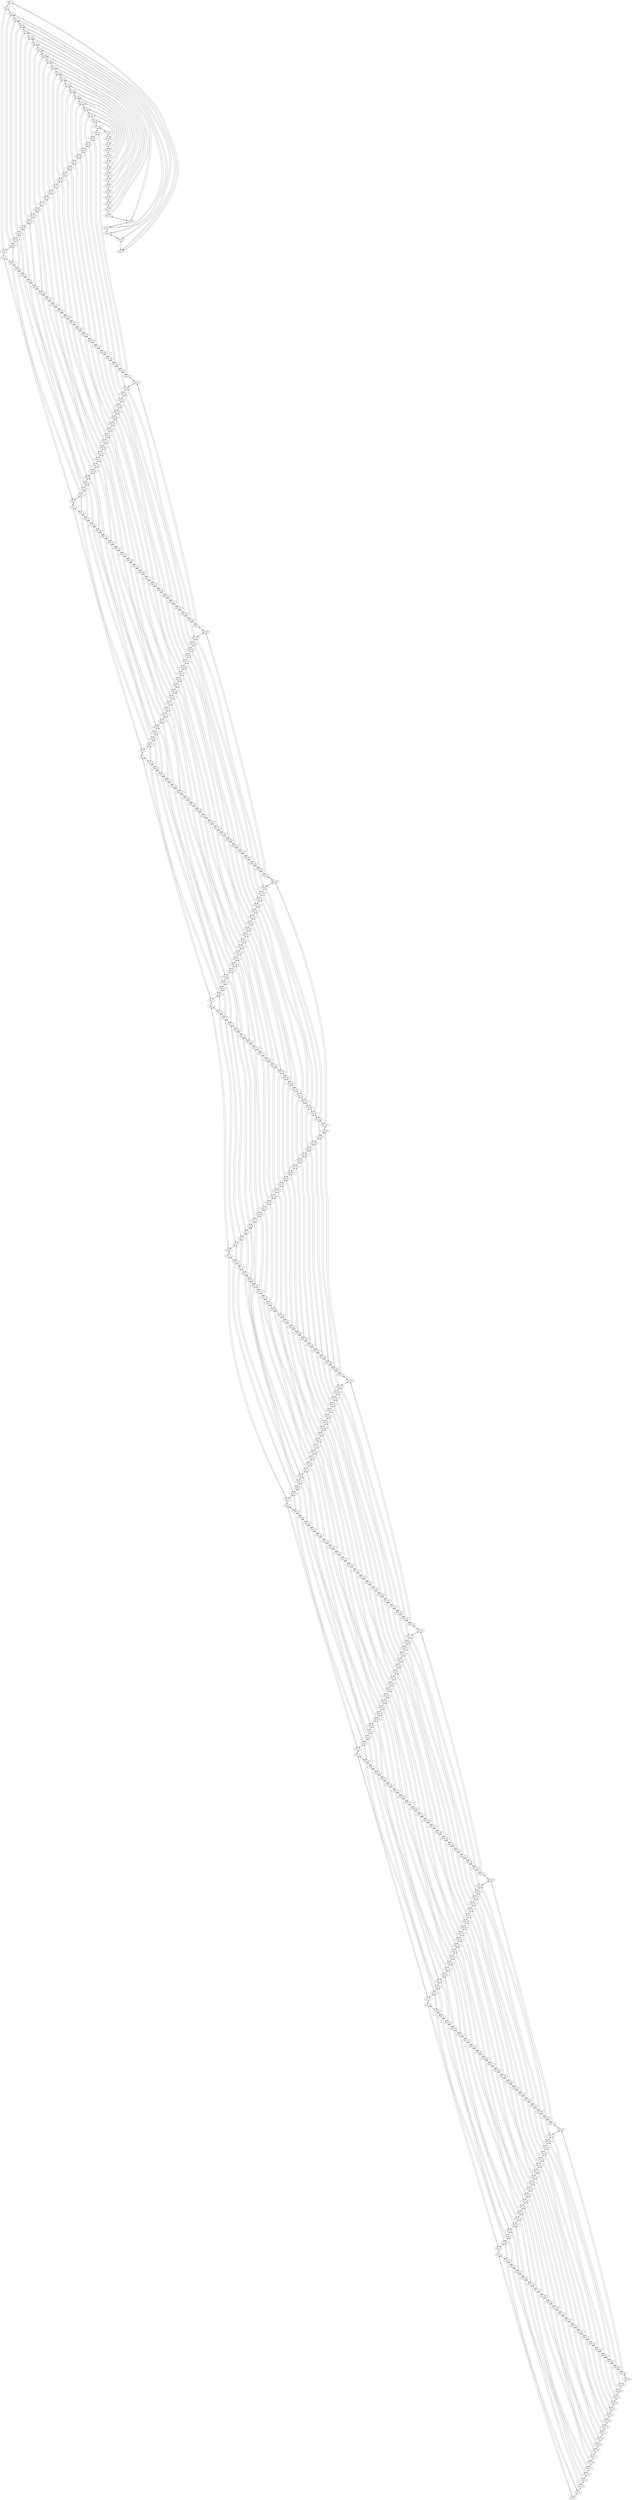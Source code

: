 digraph G {
	node_0 [pos="0.00,0.00"];
	node_1 [pos="0.00,100.00"];
	node_2 [pos="0.00,200.00"];
	node_3 [pos="0.00,300.00"];
	node_4 [pos="0.00,400.00"];
	node_5 [pos="0.00,500.00"];
	node_6 [pos="0.00,600.00"];
	node_7 [pos="0.00,700.00"];
	node_8 [pos="0.00,800.00"];
	node_9 [pos="0.00,900.00"];
	node_10 [pos="0.00,1000.00"];
	node_11 [pos="0.00,1100.00"];
	node_12 [pos="0.00,1200.00"];
	node_13 [pos="0.00,1300.00"];
	node_14 [pos="0.00,1400.00"];
	node_15 [pos="0.00,1500.00"];
	node_16 [pos="0.00,1600.00"];
	node_17 [pos="0.00,1700.00"];
	node_18 [pos="0.00,1800.00"];
	node_19 [pos="0.00,1900.00"];
	node_20 [pos="0.00,2000.00"];
	node_21 [pos="100.00,0.00"];
	node_22 [pos="100.00,100.00"];
	node_23 [pos="100.00,200.00"];
	node_24 [pos="100.00,300.00"];
	node_25 [pos="100.00,400.00"];
	node_26 [pos="100.00,500.00"];
	node_27 [pos="100.00,600.00"];
	node_28 [pos="100.00,700.00"];
	node_29 [pos="100.00,800.00"];
	node_30 [pos="100.00,900.00"];
	node_31 [pos="100.00,1000.00"];
	node_32 [pos="100.00,1100.00"];
	node_33 [pos="100.00,1200.00"];
	node_34 [pos="100.00,1300.00"];
	node_35 [pos="100.00,1400.00"];
	node_36 [pos="100.00,1500.00"];
	node_37 [pos="100.00,1600.00"];
	node_38 [pos="100.00,1700.00"];
	node_39 [pos="100.00,1800.00"];
	node_40 [pos="100.00,1900.00"];
	node_41 [pos="100.00,2000.00"];
	node_42 [pos="200.00,0.00"];
	node_43 [pos="200.00,100.00"];
	node_44 [pos="200.00,200.00"];
	node_45 [pos="200.00,300.00"];
	node_46 [pos="200.00,400.00"];
	node_47 [pos="200.00,500.00"];
	node_48 [pos="200.00,600.00"];
	node_49 [pos="200.00,700.00"];
	node_50 [pos="200.00,800.00"];
	node_51 [pos="200.00,900.00"];
	node_52 [pos="200.00,1000.00"];
	node_53 [pos="200.00,1100.00"];
	node_54 [pos="200.00,1200.00"];
	node_55 [pos="200.00,1300.00"];
	node_56 [pos="200.00,1400.00"];
	node_57 [pos="200.00,1500.00"];
	node_58 [pos="200.00,1600.00"];
	node_59 [pos="200.00,1700.00"];
	node_60 [pos="200.00,1800.00"];
	node_61 [pos="200.00,1900.00"];
	node_62 [pos="200.00,2000.00"];
	node_63 [pos="300.00,0.00"];
	node_64 [pos="300.00,100.00"];
	node_65 [pos="300.00,200.00"];
	node_66 [pos="300.00,300.00"];
	node_67 [pos="300.00,400.00"];
	node_68 [pos="300.00,500.00"];
	node_69 [pos="300.00,600.00"];
	node_70 [pos="300.00,700.00"];
	node_71 [pos="300.00,800.00"];
	node_72 [pos="300.00,900.00"];
	node_73 [pos="300.00,1000.00"];
	node_74 [pos="300.00,1100.00"];
	node_75 [pos="300.00,1200.00"];
	node_76 [pos="300.00,1300.00"];
	node_77 [pos="300.00,1400.00"];
	node_78 [pos="300.00,1500.00"];
	node_79 [pos="300.00,1600.00"];
	node_80 [pos="300.00,1700.00"];
	node_81 [pos="300.00,1800.00"];
	node_82 [pos="300.00,1900.00"];
	node_83 [pos="300.00,2000.00"];
	node_84 [pos="400.00,0.00"];
	node_85 [pos="400.00,100.00"];
	node_86 [pos="400.00,200.00"];
	node_87 [pos="400.00,300.00"];
	node_88 [pos="400.00,400.00"];
	node_89 [pos="400.00,500.00"];
	node_90 [pos="400.00,600.00"];
	node_91 [pos="400.00,700.00"];
	node_92 [pos="400.00,800.00"];
	node_93 [pos="400.00,900.00"];
	node_94 [pos="400.00,1000.00"];
	node_95 [pos="400.00,1100.00"];
	node_96 [pos="400.00,1200.00"];
	node_97 [pos="400.00,1300.00"];
	node_98 [pos="400.00,1400.00"];
	node_99 [pos="400.00,1500.00"];
	node_100 [pos="400.00,1600.00"];
	node_101 [pos="400.00,1700.00"];
	node_102 [pos="400.00,1800.00"];
	node_103 [pos="400.00,1900.00"];
	node_104 [pos="400.00,2000.00"];
	node_105 [pos="500.00,0.00"];
	node_106 [pos="500.00,100.00"];
	node_107 [pos="500.00,200.00"];
	node_108 [pos="500.00,300.00"];
	node_109 [pos="500.00,400.00"];
	node_110 [pos="500.00,500.00"];
	node_111 [pos="500.00,600.00"];
	node_112 [pos="500.00,700.00"];
	node_113 [pos="500.00,800.00"];
	node_114 [pos="500.00,900.00"];
	node_115 [pos="500.00,1000.00"];
	node_116 [pos="500.00,1100.00"];
	node_117 [pos="500.00,1200.00"];
	node_118 [pos="500.00,1300.00"];
	node_119 [pos="500.00,1400.00"];
	node_120 [pos="500.00,1500.00"];
	node_121 [pos="500.00,1600.00"];
	node_122 [pos="500.00,1700.00"];
	node_123 [pos="500.00,1800.00"];
	node_124 [pos="500.00,1900.00"];
	node_125 [pos="500.00,2000.00"];
	node_126 [pos="600.00,0.00"];
	node_127 [pos="600.00,100.00"];
	node_128 [pos="600.00,200.00"];
	node_129 [pos="600.00,300.00"];
	node_130 [pos="600.00,400.00"];
	node_131 [pos="600.00,500.00"];
	node_132 [pos="600.00,600.00"];
	node_133 [pos="600.00,700.00"];
	node_134 [pos="600.00,800.00"];
	node_135 [pos="600.00,900.00"];
	node_136 [pos="600.00,1000.00"];
	node_137 [pos="600.00,1100.00"];
	node_138 [pos="600.00,1200.00"];
	node_139 [pos="600.00,1300.00"];
	node_140 [pos="600.00,1400.00"];
	node_141 [pos="600.00,1500.00"];
	node_142 [pos="600.00,1600.00"];
	node_143 [pos="600.00,1700.00"];
	node_144 [pos="600.00,1800.00"];
	node_145 [pos="600.00,1900.00"];
	node_146 [pos="600.00,2000.00"];
	node_147 [pos="700.00,0.00"];
	node_148 [pos="700.00,100.00"];
	node_149 [pos="700.00,200.00"];
	node_150 [pos="700.00,300.00"];
	node_151 [pos="700.00,400.00"];
	node_152 [pos="700.00,500.00"];
	node_153 [pos="700.00,600.00"];
	node_154 [pos="700.00,700.00"];
	node_155 [pos="700.00,800.00"];
	node_156 [pos="700.00,900.00"];
	node_157 [pos="700.00,1000.00"];
	node_158 [pos="700.00,1100.00"];
	node_159 [pos="700.00,1200.00"];
	node_160 [pos="700.00,1300.00"];
	node_161 [pos="700.00,1400.00"];
	node_162 [pos="700.00,1500.00"];
	node_163 [pos="700.00,1600.00"];
	node_164 [pos="700.00,1700.00"];
	node_165 [pos="700.00,1800.00"];
	node_166 [pos="700.00,1900.00"];
	node_167 [pos="700.00,2000.00"];
	node_168 [pos="800.00,0.00"];
	node_169 [pos="800.00,100.00"];
	node_170 [pos="800.00,200.00"];
	node_171 [pos="800.00,300.00"];
	node_172 [pos="800.00,400.00"];
	node_173 [pos="800.00,500.00"];
	node_174 [pos="800.00,600.00"];
	node_175 [pos="800.00,700.00"];
	node_176 [pos="800.00,800.00"];
	node_177 [pos="800.00,900.00"];
	node_178 [pos="800.00,1000.00"];
	node_179 [pos="800.00,1100.00"];
	node_180 [pos="800.00,1200.00"];
	node_181 [pos="800.00,1300.00"];
	node_182 [pos="800.00,1400.00"];
	node_183 [pos="800.00,1500.00"];
	node_184 [pos="800.00,1600.00"];
	node_185 [pos="800.00,1700.00"];
	node_186 [pos="800.00,1800.00"];
	node_187 [pos="800.00,1900.00"];
	node_188 [pos="800.00,2000.00"];
	node_189 [pos="900.00,0.00"];
	node_190 [pos="900.00,100.00"];
	node_191 [pos="900.00,200.00"];
	node_192 [pos="900.00,300.00"];
	node_193 [pos="900.00,400.00"];
	node_194 [pos="900.00,500.00"];
	node_195 [pos="900.00,600.00"];
	node_196 [pos="900.00,700.00"];
	node_197 [pos="900.00,800.00"];
	node_198 [pos="900.00,900.00"];
	node_199 [pos="900.00,1000.00"];
	node_200 [pos="900.00,1100.00"];
	node_201 [pos="900.00,1200.00"];
	node_202 [pos="900.00,1300.00"];
	node_203 [pos="900.00,1400.00"];
	node_204 [pos="900.00,1500.00"];
	node_205 [pos="900.00,1600.00"];
	node_206 [pos="900.00,1700.00"];
	node_207 [pos="900.00,1800.00"];
	node_208 [pos="900.00,1900.00"];
	node_209 [pos="900.00,2000.00"];
	node_210 [pos="1000.00,0.00"];
	node_211 [pos="1000.00,100.00"];
	node_212 [pos="1000.00,200.00"];
	node_213 [pos="1000.00,300.00"];
	node_214 [pos="1000.00,400.00"];
	node_215 [pos="1000.00,500.00"];
	node_216 [pos="1000.00,600.00"];
	node_217 [pos="1000.00,700.00"];
	node_218 [pos="1000.00,800.00"];
	node_219 [pos="1000.00,900.00"];
	node_220 [pos="1000.00,1000.00"];
	node_221 [pos="1000.00,1100.00"];
	node_222 [pos="1000.00,1200.00"];
	node_223 [pos="1000.00,1300.00"];
	node_224 [pos="1000.00,1400.00"];
	node_225 [pos="1000.00,1500.00"];
	node_226 [pos="1000.00,1600.00"];
	node_227 [pos="1000.00,1700.00"];
	node_228 [pos="1000.00,1800.00"];
	node_229 [pos="1000.00,1900.00"];
	node_230 [pos="1000.00,2000.00"];
	node_231 [pos="1100.00,0.00"];
	node_232 [pos="1100.00,100.00"];
	node_233 [pos="1100.00,200.00"];
	node_234 [pos="1100.00,300.00"];
	node_235 [pos="1100.00,400.00"];
	node_236 [pos="1100.00,500.00"];
	node_237 [pos="1100.00,600.00"];
	node_238 [pos="1100.00,700.00"];
	node_239 [pos="1100.00,800.00"];
	node_240 [pos="1100.00,900.00"];
	node_241 [pos="1100.00,1000.00"];
	node_242 [pos="1100.00,1100.00"];
	node_243 [pos="1100.00,1200.00"];
	node_244 [pos="1100.00,1300.00"];
	node_245 [pos="1100.00,1400.00"];
	node_246 [pos="1100.00,1500.00"];
	node_247 [pos="1100.00,1600.00"];
	node_248 [pos="1100.00,1700.00"];
	node_249 [pos="1100.00,1800.00"];
	node_250 [pos="1100.00,1900.00"];
	node_251 [pos="1100.00,2000.00"];
	node_252 [pos="1200.00,0.00"];
	node_253 [pos="1200.00,100.00"];
	node_254 [pos="1200.00,200.00"];
	node_255 [pos="1200.00,300.00"];
	node_256 [pos="1200.00,400.00"];
	node_257 [pos="1200.00,500.00"];
	node_258 [pos="1200.00,600.00"];
	node_259 [pos="1200.00,700.00"];
	node_260 [pos="1200.00,800.00"];
	node_261 [pos="1200.00,900.00"];
	node_262 [pos="1200.00,1000.00"];
	node_263 [pos="1200.00,1100.00"];
	node_264 [pos="1200.00,1200.00"];
	node_265 [pos="1200.00,1300.00"];
	node_266 [pos="1200.00,1400.00"];
	node_267 [pos="1200.00,1500.00"];
	node_268 [pos="1200.00,1600.00"];
	node_269 [pos="1200.00,1700.00"];
	node_270 [pos="1200.00,1800.00"];
	node_271 [pos="1200.00,1900.00"];
	node_272 [pos="1200.00,2000.00"];
	node_273 [pos="1300.00,0.00"];
	node_274 [pos="1300.00,100.00"];
	node_275 [pos="1300.00,200.00"];
	node_276 [pos="1300.00,300.00"];
	node_277 [pos="1300.00,400.00"];
	node_278 [pos="1300.00,500.00"];
	node_279 [pos="1300.00,600.00"];
	node_280 [pos="1300.00,700.00"];
	node_281 [pos="1300.00,800.00"];
	node_282 [pos="1300.00,900.00"];
	node_283 [pos="1300.00,1000.00"];
	node_284 [pos="1300.00,1100.00"];
	node_285 [pos="1300.00,1200.00"];
	node_286 [pos="1300.00,1300.00"];
	node_287 [pos="1300.00,1400.00"];
	node_288 [pos="1300.00,1500.00"];
	node_289 [pos="1300.00,1600.00"];
	node_290 [pos="1300.00,1700.00"];
	node_291 [pos="1300.00,1800.00"];
	node_292 [pos="1300.00,1900.00"];
	node_293 [pos="1300.00,2000.00"];
	node_294 [pos="1400.00,0.00"];
	node_295 [pos="1400.00,100.00"];
	node_296 [pos="1400.00,200.00"];
	node_297 [pos="1400.00,300.00"];
	node_298 [pos="1400.00,400.00"];
	node_299 [pos="1400.00,500.00"];
	node_300 [pos="1400.00,600.00"];
	node_301 [pos="1400.00,700.00"];
	node_302 [pos="1400.00,800.00"];
	node_303 [pos="1400.00,900.00"];
	node_304 [pos="1400.00,1000.00"];
	node_305 [pos="1400.00,1100.00"];
	node_306 [pos="1400.00,1200.00"];
	node_307 [pos="1400.00,1300.00"];
	node_308 [pos="1400.00,1400.00"];
	node_309 [pos="1400.00,1500.00"];
	node_310 [pos="1400.00,1600.00"];
	node_311 [pos="1400.00,1700.00"];
	node_312 [pos="1400.00,1800.00"];
	node_313 [pos="1400.00,1900.00"];
	node_314 [pos="1400.00,2000.00"];
	node_315 [pos="1500.00,0.00"];
	node_316 [pos="1500.00,100.00"];
	node_317 [pos="1500.00,200.00"];
	node_318 [pos="1500.00,300.00"];
	node_319 [pos="1500.00,400.00"];
	node_320 [pos="1500.00,500.00"];
	node_321 [pos="1500.00,600.00"];
	node_322 [pos="1500.00,700.00"];
	node_323 [pos="1500.00,800.00"];
	node_324 [pos="1500.00,900.00"];
	node_325 [pos="1500.00,1000.00"];
	node_326 [pos="1500.00,1100.00"];
	node_327 [pos="1500.00,1200.00"];
	node_328 [pos="1500.00,1300.00"];
	node_329 [pos="1500.00,1400.00"];
	node_330 [pos="1500.00,1500.00"];
	node_331 [pos="1500.00,1600.00"];
	node_332 [pos="1500.00,1700.00"];
	node_333 [pos="1500.00,1800.00"];
	node_334 [pos="1500.00,1900.00"];
	node_335 [pos="1500.00,2000.00"];
	node_336 [pos="1600.00,0.00"];
	node_337 [pos="1600.00,100.00"];
	node_338 [pos="1600.00,200.00"];
	node_339 [pos="1600.00,300.00"];
	node_340 [pos="1600.00,400.00"];
	node_341 [pos="1600.00,500.00"];
	node_342 [pos="1600.00,600.00"];
	node_343 [pos="1600.00,700.00"];
	node_344 [pos="1600.00,800.00"];
	node_345 [pos="1600.00,900.00"];
	node_346 [pos="1600.00,1000.00"];
	node_347 [pos="1600.00,1100.00"];
	node_348 [pos="1600.00,1200.00"];
	node_349 [pos="1600.00,1300.00"];
	node_350 [pos="1600.00,1400.00"];
	node_351 [pos="1600.00,1500.00"];
	node_352 [pos="1600.00,1600.00"];
	node_353 [pos="1600.00,1700.00"];
	node_354 [pos="1600.00,1800.00"];
	node_355 [pos="1600.00,1900.00"];
	node_356 [pos="1600.00,2000.00"];
	node_357 [pos="1700.00,0.00"];
	node_358 [pos="1700.00,100.00"];
	node_359 [pos="1700.00,200.00"];
	node_360 [pos="1700.00,300.00"];
	node_361 [pos="1700.00,400.00"];
	node_362 [pos="1700.00,500.00"];
	node_363 [pos="1700.00,600.00"];
	node_364 [pos="1700.00,700.00"];
	node_365 [pos="1700.00,800.00"];
	node_366 [pos="1700.00,900.00"];
	node_367 [pos="1700.00,1000.00"];
	node_368 [pos="1700.00,1100.00"];
	node_369 [pos="1700.00,1200.00"];
	node_370 [pos="1700.00,1300.00"];
	node_371 [pos="1700.00,1400.00"];
	node_372 [pos="1700.00,1500.00"];
	node_373 [pos="1700.00,1600.00"];
	node_374 [pos="1700.00,1700.00"];
	node_375 [pos="1700.00,1800.00"];
	node_376 [pos="1700.00,1900.00"];
	node_377 [pos="1700.00,2000.00"];
	node_378 [pos="1800.00,0.00"];
	node_379 [pos="1800.00,100.00"];
	node_380 [pos="1800.00,200.00"];
	node_381 [pos="1800.00,300.00"];
	node_382 [pos="1800.00,400.00"];
	node_383 [pos="1800.00,500.00"];
	node_384 [pos="1800.00,600.00"];
	node_385 [pos="1800.00,700.00"];
	node_386 [pos="1800.00,800.00"];
	node_387 [pos="1800.00,900.00"];
	node_388 [pos="1800.00,1000.00"];
	node_389 [pos="1800.00,1100.00"];
	node_390 [pos="1800.00,1200.00"];
	node_391 [pos="1800.00,1300.00"];
	node_392 [pos="1800.00,1400.00"];
	node_393 [pos="1800.00,1500.00"];
	node_394 [pos="1800.00,1600.00"];
	node_395 [pos="1800.00,1700.00"];
	node_396 [pos="1800.00,1800.00"];
	node_397 [pos="1800.00,1900.00"];
	node_398 [pos="1800.00,2000.00"];
	node_399 [pos="1900.00,0.00"];
	node_400 [pos="1900.00,100.00"];
	node_401 [pos="1900.00,200.00"];
	node_402 [pos="1900.00,300.00"];
	node_403 [pos="1900.00,400.00"];
	node_404 [pos="1900.00,500.00"];
	node_405 [pos="1900.00,600.00"];
	node_406 [pos="1900.00,700.00"];
	node_407 [pos="1900.00,800.00"];
	node_408 [pos="1900.00,900.00"];
	node_409 [pos="1900.00,1000.00"];
	node_410 [pos="1900.00,1100.00"];
	node_411 [pos="1900.00,1200.00"];
	node_412 [pos="1900.00,1300.00"];
	node_413 [pos="1900.00,1400.00"];
	node_414 [pos="1900.00,1500.00"];
	node_415 [pos="1900.00,1600.00"];
	node_416 [pos="1900.00,1700.00"];
	node_417 [pos="1900.00,1800.00"];
	node_418 [pos="1900.00,1900.00"];
	node_419 [pos="1900.00,2000.00"];
	node_420 [pos="2000.00,0.00"];
	node_421 [pos="2000.00,100.00"];
	node_422 [pos="2000.00,200.00"];
	node_423 [pos="2000.00,300.00"];
	node_424 [pos="2000.00,400.00"];
	node_425 [pos="2000.00,500.00"];
	node_426 [pos="2000.00,600.00"];
	node_427 [pos="2000.00,700.00"];
	node_428 [pos="2000.00,800.00"];
	node_429 [pos="2000.00,900.00"];
	node_430 [pos="2000.00,1000.00"];
	node_431 [pos="2000.00,1100.00"];
	node_432 [pos="2000.00,1200.00"];
	node_433 [pos="2000.00,1300.00"];
	node_434 [pos="2000.00,1400.00"];
	node_435 [pos="2000.00,1500.00"];
	node_436 [pos="2000.00,1600.00"];
	node_437 [pos="2000.00,1700.00"];
	node_438 [pos="2000.00,1800.00"];
	node_439 [pos="2000.00,1900.00"];
	node_440 [pos="2000.00,2000.00"];
	node_0 -> node_1 [len="100.0",weight="0.0"];
	node_1 -> node_0 [len="100.0",weight="0.0"];
	node_1 -> node_2 [len="100.0",weight="0.0"];
	node_2 -> node_1 [len="100.0",weight="0.0"];
	node_2 -> node_3 [len="100.0",weight="0.0"];
	node_3 -> node_2 [len="100.0",weight="0.0"];
	node_3 -> node_4 [len="100.0",weight="0.0"];
	node_4 -> node_3 [len="100.0",weight="0.0"];
	node_4 -> node_5 [len="100.0",weight="0.0"];
	node_5 -> node_4 [len="100.0",weight="0.0"];
	node_5 -> node_6 [len="100.0",weight="0.0"];
	node_6 -> node_5 [len="100.0",weight="0.0"];
	node_6 -> node_7 [len="100.0",weight="0.0"];
	node_7 -> node_6 [len="100.0",weight="0.0"];
	node_7 -> node_8 [len="100.0",weight="0.0"];
	node_8 -> node_7 [len="100.0",weight="0.0"];
	node_8 -> node_9 [len="100.0",weight="0.0"];
	node_9 -> node_8 [len="100.0",weight="0.0"];
	node_9 -> node_10 [len="100.0",weight="0.0"];
	node_10 -> node_9 [len="100.0",weight="0.0"];
	node_10 -> node_11 [len="100.0",weight="0.0"];
	node_11 -> node_10 [len="100.0",weight="0.0"];
	node_11 -> node_12 [len="100.0",weight="0.0"];
	node_12 -> node_11 [len="100.0",weight="0.0"];
	node_12 -> node_13 [len="100.0",weight="0.0"];
	node_13 -> node_12 [len="100.0",weight="0.0"];
	node_13 -> node_14 [len="100.0",weight="0.0"];
	node_14 -> node_13 [len="100.0",weight="0.0"];
	node_14 -> node_15 [len="100.0",weight="0.0"];
	node_15 -> node_14 [len="100.0",weight="0.0"];
	node_15 -> node_16 [len="100.0",weight="0.0"];
	node_16 -> node_15 [len="100.0",weight="0.0"];
	node_16 -> node_17 [len="100.0",weight="0.0"];
	node_17 -> node_16 [len="100.0",weight="0.0"];
	node_17 -> node_18 [len="100.0",weight="0.0"];
	node_18 -> node_17 [len="100.0",weight="0.0"];
	node_18 -> node_19 [len="100.0",weight="0.0"];
	node_19 -> node_18 [len="100.0",weight="0.0"];
	node_19 -> node_20 [len="100.0",weight="0.0"];
	node_20 -> node_19 [len="100.0",weight="0.0"];
	node_21 -> node_22 [len="100.0",weight="0.0"];
	node_22 -> node_21 [len="100.0",weight="0.0"];
	node_22 -> node_23 [len="100.0",weight="0.0"];
	node_23 -> node_22 [len="100.0",weight="0.0"];
	node_23 -> node_24 [len="100.0",weight="0.0"];
	node_24 -> node_23 [len="100.0",weight="0.0"];
	node_24 -> node_25 [len="100.0",weight="0.0"];
	node_25 -> node_24 [len="100.0",weight="0.0"];
	node_25 -> node_26 [len="100.0",weight="0.0"];
	node_26 -> node_25 [len="100.0",weight="0.0"];
	node_26 -> node_27 [len="100.0",weight="0.0"];
	node_27 -> node_26 [len="100.0",weight="0.0"];
	node_27 -> node_28 [len="100.0",weight="0.0"];
	node_28 -> node_27 [len="100.0",weight="0.0"];
	node_28 -> node_29 [len="100.0",weight="0.0"];
	node_29 -> node_28 [len="100.0",weight="0.0"];
	node_29 -> node_30 [len="100.0",weight="0.0"];
	node_30 -> node_29 [len="100.0",weight="0.0"];
	node_30 -> node_31 [len="100.0",weight="0.0"];
	node_31 -> node_30 [len="100.0",weight="0.0"];
	node_31 -> node_32 [len="100.0",weight="0.0"];
	node_32 -> node_31 [len="100.0",weight="0.0"];
	node_32 -> node_33 [len="100.0",weight="0.0"];
	node_33 -> node_32 [len="100.0",weight="0.0"];
	node_33 -> node_34 [len="100.0",weight="0.0"];
	node_34 -> node_33 [len="100.0",weight="0.0"];
	node_34 -> node_35 [len="100.0",weight="0.0"];
	node_35 -> node_34 [len="100.0",weight="0.0"];
	node_35 -> node_36 [len="100.0",weight="0.0"];
	node_36 -> node_35 [len="100.0",weight="0.0"];
	node_36 -> node_37 [len="100.0",weight="0.0"];
	node_37 -> node_36 [len="100.0",weight="0.0"];
	node_37 -> node_38 [len="100.0",weight="0.0"];
	node_38 -> node_37 [len="100.0",weight="0.0"];
	node_38 -> node_39 [len="100.0",weight="0.0"];
	node_39 -> node_38 [len="100.0",weight="0.0"];
	node_39 -> node_40 [len="100.0",weight="0.0"];
	node_40 -> node_39 [len="100.0",weight="0.0"];
	node_40 -> node_41 [len="100.0",weight="0.0"];
	node_41 -> node_40 [len="100.0",weight="0.0"];
	node_42 -> node_43 [len="100.0",weight="0.0"];
	node_43 -> node_42 [len="100.0",weight="0.0"];
	node_43 -> node_44 [len="100.0",weight="0.0"];
	node_44 -> node_43 [len="100.0",weight="0.0"];
	node_44 -> node_45 [len="100.0",weight="0.0"];
	node_45 -> node_44 [len="100.0",weight="0.0"];
	node_45 -> node_46 [len="100.0",weight="0.0"];
	node_46 -> node_45 [len="100.0",weight="0.0"];
	node_46 -> node_47 [len="100.0",weight="0.0"];
	node_47 -> node_46 [len="100.0",weight="0.0"];
	node_47 -> node_48 [len="100.0",weight="0.0"];
	node_48 -> node_47 [len="100.0",weight="0.0"];
	node_48 -> node_49 [len="100.0",weight="0.0"];
	node_49 -> node_48 [len="100.0",weight="0.0"];
	node_49 -> node_50 [len="100.0",weight="0.0"];
	node_50 -> node_49 [len="100.0",weight="0.0"];
	node_50 -> node_51 [len="100.0",weight="0.0"];
	node_51 -> node_50 [len="100.0",weight="0.0"];
	node_51 -> node_52 [len="100.0",weight="0.0"];
	node_52 -> node_51 [len="100.0",weight="0.0"];
	node_52 -> node_53 [len="100.0",weight="0.0"];
	node_53 -> node_52 [len="100.0",weight="0.0"];
	node_53 -> node_54 [len="100.0",weight="0.0"];
	node_54 -> node_53 [len="100.0",weight="0.0"];
	node_54 -> node_55 [len="100.0",weight="0.0"];
	node_55 -> node_54 [len="100.0",weight="0.0"];
	node_55 -> node_56 [len="100.0",weight="0.0"];
	node_56 -> node_55 [len="100.0",weight="0.0"];
	node_56 -> node_57 [len="100.0",weight="0.0"];
	node_57 -> node_56 [len="100.0",weight="0.0"];
	node_57 -> node_58 [len="100.0",weight="0.0"];
	node_58 -> node_57 [len="100.0",weight="0.0"];
	node_58 -> node_59 [len="100.0",weight="0.0"];
	node_59 -> node_58 [len="100.0",weight="0.0"];
	node_59 -> node_60 [len="100.0",weight="0.0"];
	node_60 -> node_59 [len="100.0",weight="0.0"];
	node_60 -> node_61 [len="100.0",weight="0.0"];
	node_61 -> node_60 [len="100.0",weight="0.0"];
	node_61 -> node_62 [len="100.0",weight="0.0"];
	node_62 -> node_61 [len="100.0",weight="0.0"];
	node_63 -> node_64 [len="100.0",weight="0.0"];
	node_64 -> node_63 [len="100.0",weight="0.0"];
	node_64 -> node_65 [len="100.0",weight="0.0"];
	node_65 -> node_64 [len="100.0",weight="0.0"];
	node_65 -> node_66 [len="100.0",weight="0.0"];
	node_66 -> node_65 [len="100.0",weight="0.0"];
	node_66 -> node_67 [len="100.0",weight="0.0"];
	node_67 -> node_66 [len="100.0",weight="0.0"];
	node_67 -> node_68 [len="100.0",weight="0.0"];
	node_68 -> node_67 [len="100.0",weight="0.0"];
	node_68 -> node_69 [len="100.0",weight="0.0"];
	node_69 -> node_68 [len="100.0",weight="0.0"];
	node_69 -> node_70 [len="100.0",weight="0.0"];
	node_70 -> node_69 [len="100.0",weight="0.0"];
	node_70 -> node_71 [len="100.0",weight="0.0"];
	node_71 -> node_70 [len="100.0",weight="0.0"];
	node_71 -> node_72 [len="100.0",weight="0.0"];
	node_72 -> node_71 [len="100.0",weight="0.0"];
	node_72 -> node_73 [len="100.0",weight="0.0"];
	node_73 -> node_72 [len="100.0",weight="0.0"];
	node_73 -> node_74 [len="100.0",weight="0.0"];
	node_74 -> node_73 [len="100.0",weight="0.0"];
	node_74 -> node_75 [len="100.0",weight="0.0"];
	node_75 -> node_74 [len="100.0",weight="0.0"];
	node_75 -> node_76 [len="100.0",weight="0.0"];
	node_76 -> node_75 [len="100.0",weight="0.0"];
	node_76 -> node_77 [len="100.0",weight="0.0"];
	node_77 -> node_76 [len="100.0",weight="0.0"];
	node_77 -> node_78 [len="100.0",weight="0.0"];
	node_78 -> node_77 [len="100.0",weight="0.0"];
	node_78 -> node_79 [len="100.0",weight="0.0"];
	node_79 -> node_78 [len="100.0",weight="0.0"];
	node_79 -> node_80 [len="100.0",weight="0.0"];
	node_80 -> node_79 [len="100.0",weight="0.0"];
	node_80 -> node_81 [len="100.0",weight="0.0"];
	node_81 -> node_80 [len="100.0",weight="0.0"];
	node_81 -> node_82 [len="100.0",weight="0.0"];
	node_82 -> node_81 [len="100.0",weight="0.0"];
	node_82 -> node_83 [len="100.0",weight="0.0"];
	node_83 -> node_82 [len="100.0",weight="0.0"];
	node_84 -> node_85 [len="100.0",weight="0.0"];
	node_85 -> node_84 [len="100.0",weight="0.0"];
	node_85 -> node_86 [len="100.0",weight="0.0"];
	node_86 -> node_85 [len="100.0",weight="0.0"];
	node_86 -> node_87 [len="100.0",weight="0.0"];
	node_87 -> node_86 [len="100.0",weight="0.0"];
	node_87 -> node_88 [len="100.0",weight="0.0"];
	node_88 -> node_87 [len="100.0",weight="0.0"];
	node_88 -> node_89 [len="100.0",weight="0.0"];
	node_89 -> node_88 [len="100.0",weight="0.0"];
	node_89 -> node_90 [len="100.0",weight="0.0"];
	node_90 -> node_89 [len="100.0",weight="0.0"];
	node_90 -> node_91 [len="100.0",weight="0.0"];
	node_91 -> node_90 [len="100.0",weight="0.0"];
	node_91 -> node_92 [len="100.0",weight="0.0"];
	node_92 -> node_91 [len="100.0",weight="0.0"];
	node_92 -> node_93 [len="100.0",weight="0.0"];
	node_93 -> node_92 [len="100.0",weight="0.0"];
	node_93 -> node_94 [len="100.0",weight="0.0"];
	node_94 -> node_93 [len="100.0",weight="0.0"];
	node_94 -> node_95 [len="100.0",weight="0.0"];
	node_95 -> node_94 [len="100.0",weight="0.0"];
	node_95 -> node_96 [len="100.0",weight="0.0"];
	node_96 -> node_95 [len="100.0",weight="0.0"];
	node_96 -> node_97 [len="100.0",weight="0.0"];
	node_97 -> node_96 [len="100.0",weight="0.0"];
	node_97 -> node_98 [len="100.0",weight="0.0"];
	node_98 -> node_97 [len="100.0",weight="0.0"];
	node_98 -> node_99 [len="100.0",weight="0.0"];
	node_99 -> node_98 [len="100.0",weight="0.0"];
	node_99 -> node_100 [len="100.0",weight="0.0"];
	node_100 -> node_99 [len="100.0",weight="0.0"];
	node_100 -> node_101 [len="100.0",weight="0.0"];
	node_101 -> node_100 [len="100.0",weight="0.0"];
	node_101 -> node_102 [len="100.0",weight="0.0"];
	node_102 -> node_101 [len="100.0",weight="0.0"];
	node_102 -> node_103 [len="100.0",weight="0.0"];
	node_103 -> node_102 [len="100.0",weight="0.0"];
	node_103 -> node_104 [len="100.0",weight="0.0"];
	node_104 -> node_103 [len="100.0",weight="0.0"];
	node_105 -> node_106 [len="100.0",weight="0.0"];
	node_106 -> node_105 [len="100.0",weight="0.0"];
	node_106 -> node_107 [len="100.0",weight="0.0"];
	node_107 -> node_106 [len="100.0",weight="0.0"];
	node_107 -> node_108 [len="100.0",weight="0.0"];
	node_108 -> node_107 [len="100.0",weight="0.0"];
	node_108 -> node_109 [len="100.0",weight="0.0"];
	node_109 -> node_108 [len="100.0",weight="0.0"];
	node_109 -> node_110 [len="100.0",weight="0.0"];
	node_110 -> node_109 [len="100.0",weight="0.0"];
	node_110 -> node_111 [len="100.0",weight="0.0"];
	node_111 -> node_110 [len="100.0",weight="0.0"];
	node_111 -> node_112 [len="100.0",weight="0.0"];
	node_112 -> node_111 [len="100.0",weight="0.0"];
	node_112 -> node_113 [len="100.0",weight="0.0"];
	node_113 -> node_112 [len="100.0",weight="0.0"];
	node_113 -> node_114 [len="100.0",weight="0.0"];
	node_114 -> node_113 [len="100.0",weight="0.0"];
	node_114 -> node_115 [len="100.0",weight="0.0"];
	node_115 -> node_114 [len="100.0",weight="0.0"];
	node_115 -> node_116 [len="100.0",weight="0.0"];
	node_116 -> node_115 [len="100.0",weight="0.0"];
	node_116 -> node_117 [len="100.0",weight="0.0"];
	node_117 -> node_116 [len="100.0",weight="0.0"];
	node_117 -> node_118 [len="100.0",weight="0.0"];
	node_118 -> node_117 [len="100.0",weight="0.0"];
	node_118 -> node_119 [len="100.0",weight="0.0"];
	node_119 -> node_118 [len="100.0",weight="0.0"];
	node_119 -> node_120 [len="100.0",weight="0.0"];
	node_120 -> node_119 [len="100.0",weight="0.0"];
	node_120 -> node_121 [len="100.0",weight="0.0"];
	node_121 -> node_120 [len="100.0",weight="0.0"];
	node_121 -> node_122 [len="100.0",weight="0.0"];
	node_122 -> node_121 [len="100.0",weight="0.0"];
	node_122 -> node_123 [len="100.0",weight="0.0"];
	node_123 -> node_122 [len="100.0",weight="0.0"];
	node_123 -> node_124 [len="100.0",weight="0.0"];
	node_124 -> node_123 [len="100.0",weight="0.0"];
	node_124 -> node_125 [len="100.0",weight="0.0"];
	node_125 -> node_124 [len="100.0",weight="0.0"];
	node_126 -> node_127 [len="100.0",weight="0.0"];
	node_127 -> node_126 [len="100.0",weight="0.0"];
	node_127 -> node_128 [len="100.0",weight="0.0"];
	node_128 -> node_127 [len="100.0",weight="0.0"];
	node_128 -> node_129 [len="100.0",weight="0.0"];
	node_129 -> node_128 [len="100.0",weight="0.0"];
	node_129 -> node_130 [len="100.0",weight="0.0"];
	node_130 -> node_129 [len="100.0",weight="0.0"];
	node_130 -> node_131 [len="100.0",weight="0.0"];
	node_131 -> node_130 [len="100.0",weight="0.0"];
	node_131 -> node_132 [len="100.0",weight="0.0"];
	node_132 -> node_131 [len="100.0",weight="0.0"];
	node_132 -> node_133 [len="100.0",weight="0.0"];
	node_133 -> node_132 [len="100.0",weight="0.0"];
	node_133 -> node_134 [len="100.0",weight="0.0"];
	node_134 -> node_133 [len="100.0",weight="0.0"];
	node_134 -> node_135 [len="100.0",weight="0.0"];
	node_135 -> node_134 [len="100.0",weight="0.0"];
	node_135 -> node_136 [len="100.0",weight="0.0"];
	node_136 -> node_135 [len="100.0",weight="0.0"];
	node_136 -> node_137 [len="100.0",weight="0.0"];
	node_137 -> node_136 [len="100.0",weight="0.0"];
	node_137 -> node_138 [len="100.0",weight="0.0"];
	node_138 -> node_137 [len="100.0",weight="0.0"];
	node_138 -> node_139 [len="100.0",weight="0.0"];
	node_139 -> node_138 [len="100.0",weight="0.0"];
	node_139 -> node_140 [len="100.0",weight="0.0"];
	node_140 -> node_139 [len="100.0",weight="0.0"];
	node_140 -> node_141 [len="100.0",weight="0.0"];
	node_141 -> node_140 [len="100.0",weight="0.0"];
	node_141 -> node_142 [len="100.0",weight="0.0"];
	node_142 -> node_141 [len="100.0",weight="0.0"];
	node_142 -> node_143 [len="100.0",weight="0.0"];
	node_143 -> node_142 [len="100.0",weight="0.0"];
	node_143 -> node_144 [len="100.0",weight="0.0"];
	node_144 -> node_143 [len="100.0",weight="0.0"];
	node_144 -> node_145 [len="100.0",weight="0.0"];
	node_145 -> node_144 [len="100.0",weight="0.0"];
	node_145 -> node_146 [len="100.0",weight="0.0"];
	node_146 -> node_145 [len="100.0",weight="0.0"];
	node_147 -> node_148 [len="100.0",weight="0.0"];
	node_148 -> node_147 [len="100.0",weight="0.0"];
	node_148 -> node_149 [len="100.0",weight="0.0"];
	node_149 -> node_148 [len="100.0",weight="0.0"];
	node_149 -> node_150 [len="100.0",weight="0.0"];
	node_150 -> node_149 [len="100.0",weight="0.0"];
	node_150 -> node_151 [len="100.0",weight="0.0"];
	node_151 -> node_150 [len="100.0",weight="0.0"];
	node_151 -> node_152 [len="100.0",weight="0.0"];
	node_152 -> node_151 [len="100.0",weight="0.0"];
	node_152 -> node_153 [len="100.0",weight="0.0"];
	node_153 -> node_152 [len="100.0",weight="0.0"];
	node_153 -> node_154 [len="100.0",weight="0.0"];
	node_154 -> node_153 [len="100.0",weight="0.0"];
	node_154 -> node_155 [len="100.0",weight="0.0"];
	node_155 -> node_154 [len="100.0",weight="0.0"];
	node_155 -> node_156 [len="100.0",weight="0.0"];
	node_156 -> node_155 [len="100.0",weight="0.0"];
	node_156 -> node_157 [len="100.0",weight="0.0"];
	node_157 -> node_156 [len="100.0",weight="0.0"];
	node_157 -> node_158 [len="100.0",weight="0.0"];
	node_158 -> node_157 [len="100.0",weight="0.0"];
	node_158 -> node_159 [len="100.0",weight="0.0"];
	node_159 -> node_158 [len="100.0",weight="0.0"];
	node_159 -> node_160 [len="100.0",weight="0.0"];
	node_160 -> node_159 [len="100.0",weight="0.0"];
	node_160 -> node_161 [len="100.0",weight="0.0"];
	node_161 -> node_160 [len="100.0",weight="0.0"];
	node_161 -> node_162 [len="100.0",weight="0.0"];
	node_162 -> node_161 [len="100.0",weight="0.0"];
	node_162 -> node_163 [len="100.0",weight="0.0"];
	node_163 -> node_162 [len="100.0",weight="0.0"];
	node_163 -> node_164 [len="100.0",weight="0.0"];
	node_164 -> node_163 [len="100.0",weight="0.0"];
	node_164 -> node_165 [len="100.0",weight="0.0"];
	node_165 -> node_164 [len="100.0",weight="0.0"];
	node_165 -> node_166 [len="100.0",weight="0.0"];
	node_166 -> node_165 [len="100.0",weight="0.0"];
	node_166 -> node_167 [len="100.0",weight="0.0"];
	node_167 -> node_166 [len="100.0",weight="0.0"];
	node_168 -> node_169 [len="100.0",weight="0.0"];
	node_169 -> node_168 [len="100.0",weight="0.0"];
	node_169 -> node_170 [len="100.0",weight="0.0"];
	node_170 -> node_169 [len="100.0",weight="0.0"];
	node_170 -> node_171 [len="100.0",weight="0.0"];
	node_171 -> node_170 [len="100.0",weight="0.0"];
	node_171 -> node_172 [len="100.0",weight="0.0"];
	node_172 -> node_171 [len="100.0",weight="0.0"];
	node_172 -> node_173 [len="100.0",weight="0.0"];
	node_173 -> node_172 [len="100.0",weight="0.0"];
	node_173 -> node_174 [len="100.0",weight="0.0"];
	node_174 -> node_173 [len="100.0",weight="0.0"];
	node_174 -> node_175 [len="100.0",weight="0.0"];
	node_175 -> node_174 [len="100.0",weight="0.0"];
	node_175 -> node_176 [len="100.0",weight="0.0"];
	node_176 -> node_175 [len="100.0",weight="0.0"];
	node_176 -> node_177 [len="100.0",weight="0.0"];
	node_177 -> node_176 [len="100.0",weight="0.0"];
	node_177 -> node_178 [len="100.0",weight="0.0"];
	node_178 -> node_177 [len="100.0",weight="0.0"];
	node_178 -> node_179 [len="100.0",weight="0.0"];
	node_179 -> node_178 [len="100.0",weight="0.0"];
	node_179 -> node_180 [len="100.0",weight="0.0"];
	node_180 -> node_179 [len="100.0",weight="0.0"];
	node_180 -> node_181 [len="100.0",weight="0.0"];
	node_181 -> node_180 [len="100.0",weight="0.0"];
	node_181 -> node_182 [len="100.0",weight="0.0"];
	node_182 -> node_181 [len="100.0",weight="0.0"];
	node_182 -> node_183 [len="100.0",weight="0.0"];
	node_183 -> node_182 [len="100.0",weight="0.0"];
	node_183 -> node_184 [len="100.0",weight="0.0"];
	node_184 -> node_183 [len="100.0",weight="0.0"];
	node_184 -> node_185 [len="100.0",weight="0.0"];
	node_185 -> node_184 [len="100.0",weight="0.0"];
	node_185 -> node_186 [len="100.0",weight="0.0"];
	node_186 -> node_185 [len="100.0",weight="0.0"];
	node_186 -> node_187 [len="100.0",weight="0.0"];
	node_187 -> node_186 [len="100.0",weight="0.0"];
	node_187 -> node_188 [len="100.0",weight="0.0"];
	node_188 -> node_187 [len="100.0",weight="0.0"];
	node_189 -> node_190 [len="100.0",weight="0.0"];
	node_190 -> node_189 [len="100.0",weight="0.0"];
	node_190 -> node_191 [len="100.0",weight="0.0"];
	node_191 -> node_190 [len="100.0",weight="0.0"];
	node_191 -> node_192 [len="100.0",weight="0.0"];
	node_192 -> node_191 [len="100.0",weight="0.0"];
	node_192 -> node_193 [len="100.0",weight="0.0"];
	node_193 -> node_192 [len="100.0",weight="0.0"];
	node_193 -> node_194 [len="100.0",weight="0.0"];
	node_194 -> node_193 [len="100.0",weight="0.0"];
	node_194 -> node_195 [len="100.0",weight="0.0"];
	node_195 -> node_194 [len="100.0",weight="0.0"];
	node_195 -> node_196 [len="100.0",weight="0.0"];
	node_196 -> node_195 [len="100.0",weight="0.0"];
	node_196 -> node_197 [len="100.0",weight="0.0"];
	node_197 -> node_196 [len="100.0",weight="0.0"];
	node_197 -> node_198 [len="100.0",weight="0.0"];
	node_198 -> node_197 [len="100.0",weight="0.0"];
	node_198 -> node_199 [len="100.0",weight="0.0"];
	node_199 -> node_198 [len="100.0",weight="0.0"];
	node_199 -> node_200 [len="100.0",weight="0.0"];
	node_200 -> node_199 [len="100.0",weight="0.0"];
	node_200 -> node_201 [len="100.0",weight="0.0"];
	node_201 -> node_200 [len="100.0",weight="0.0"];
	node_201 -> node_202 [len="100.0",weight="0.0"];
	node_202 -> node_201 [len="100.0",weight="0.0"];
	node_202 -> node_203 [len="100.0",weight="0.0"];
	node_203 -> node_202 [len="100.0",weight="0.0"];
	node_203 -> node_204 [len="100.0",weight="0.0"];
	node_204 -> node_203 [len="100.0",weight="0.0"];
	node_204 -> node_205 [len="100.0",weight="0.0"];
	node_205 -> node_204 [len="100.0",weight="0.0"];
	node_205 -> node_206 [len="100.0",weight="0.0"];
	node_206 -> node_205 [len="100.0",weight="0.0"];
	node_206 -> node_207 [len="100.0",weight="0.0"];
	node_207 -> node_206 [len="100.0",weight="0.0"];
	node_207 -> node_208 [len="100.0",weight="0.0"];
	node_208 -> node_207 [len="100.0",weight="0.0"];
	node_208 -> node_209 [len="100.0",weight="0.0"];
	node_209 -> node_208 [len="100.0",weight="0.0"];
	node_210 -> node_211 [len="100.0",weight="0.0"];
	node_211 -> node_210 [len="100.0",weight="0.0"];
	node_211 -> node_212 [len="100.0",weight="0.0"];
	node_212 -> node_211 [len="100.0",weight="0.0"];
	node_212 -> node_213 [len="100.0",weight="0.0"];
	node_213 -> node_212 [len="100.0",weight="0.0"];
	node_213 -> node_214 [len="100.0",weight="0.0"];
	node_214 -> node_213 [len="100.0",weight="0.0"];
	node_214 -> node_215 [len="100.0",weight="0.0"];
	node_215 -> node_214 [len="100.0",weight="0.0"];
	node_215 -> node_216 [len="100.0",weight="0.0"];
	node_216 -> node_215 [len="100.0",weight="0.0"];
	node_216 -> node_217 [len="100.0",weight="0.0"];
	node_217 -> node_216 [len="100.0",weight="0.0"];
	node_217 -> node_218 [len="100.0",weight="0.0"];
	node_218 -> node_217 [len="100.0",weight="0.0"];
	node_218 -> node_219 [len="100.0",weight="0.0"];
	node_219 -> node_218 [len="100.0",weight="0.0"];
	node_219 -> node_220 [len="100.0",weight="99.9280057595"];
	node_220 -> node_219 [len="100.0",weight="0.0"];
	node_220 -> node_221 [len="100.0",weight="0.0"];
	node_221 -> node_220 [len="100.0",weight="99.9280057595"];
	node_221 -> node_222 [len="100.0",weight="0.0"];
	node_222 -> node_221 [len="100.0",weight="0.0"];
	node_222 -> node_223 [len="100.0",weight="0.0"];
	node_223 -> node_222 [len="100.0",weight="0.0"];
	node_223 -> node_224 [len="100.0",weight="0.0"];
	node_224 -> node_223 [len="100.0",weight="0.0"];
	node_224 -> node_225 [len="100.0",weight="0.0"];
	node_225 -> node_224 [len="100.0",weight="0.0"];
	node_225 -> node_226 [len="100.0",weight="0.0"];
	node_226 -> node_225 [len="100.0",weight="0.0"];
	node_226 -> node_227 [len="100.0",weight="0.0"];
	node_227 -> node_226 [len="100.0",weight="0.0"];
	node_227 -> node_228 [len="100.0",weight="0.0"];
	node_228 -> node_227 [len="100.0",weight="0.0"];
	node_228 -> node_229 [len="100.0",weight="0.0"];
	node_229 -> node_228 [len="100.0",weight="0.0"];
	node_229 -> node_230 [len="100.0",weight="0.0"];
	node_230 -> node_229 [len="100.0",weight="0.0"];
	node_231 -> node_232 [len="100.0",weight="0.0"];
	node_232 -> node_231 [len="100.0",weight="0.0"];
	node_232 -> node_233 [len="100.0",weight="0.0"];
	node_233 -> node_232 [len="100.0",weight="0.0"];
	node_233 -> node_234 [len="100.0",weight="0.0"];
	node_234 -> node_233 [len="100.0",weight="0.0"];
	node_234 -> node_235 [len="100.0",weight="0.0"];
	node_235 -> node_234 [len="100.0",weight="0.0"];
	node_235 -> node_236 [len="100.0",weight="0.0"];
	node_236 -> node_235 [len="100.0",weight="0.0"];
	node_236 -> node_237 [len="100.0",weight="0.0"];
	node_237 -> node_236 [len="100.0",weight="0.0"];
	node_237 -> node_238 [len="100.0",weight="0.0"];
	node_238 -> node_237 [len="100.0",weight="0.0"];
	node_238 -> node_239 [len="100.0",weight="0.0"];
	node_239 -> node_238 [len="100.0",weight="0.0"];
	node_239 -> node_240 [len="100.0",weight="0.0"];
	node_240 -> node_239 [len="100.0",weight="0.0"];
	node_240 -> node_241 [len="100.0",weight="0.0"];
	node_241 -> node_240 [len="100.0",weight="0.0"];
	node_241 -> node_242 [len="100.0",weight="0.0"];
	node_242 -> node_241 [len="100.0",weight="0.0"];
	node_242 -> node_243 [len="100.0",weight="0.0"];
	node_243 -> node_242 [len="100.0",weight="0.0"];
	node_243 -> node_244 [len="100.0",weight="0.0"];
	node_244 -> node_243 [len="100.0",weight="0.0"];
	node_244 -> node_245 [len="100.0",weight="0.0"];
	node_245 -> node_244 [len="100.0",weight="0.0"];
	node_245 -> node_246 [len="100.0",weight="0.0"];
	node_246 -> node_245 [len="100.0",weight="0.0"];
	node_246 -> node_247 [len="100.0",weight="0.0"];
	node_247 -> node_246 [len="100.0",weight="0.0"];
	node_247 -> node_248 [len="100.0",weight="0.0"];
	node_248 -> node_247 [len="100.0",weight="0.0"];
	node_248 -> node_249 [len="100.0",weight="0.0"];
	node_249 -> node_248 [len="100.0",weight="0.0"];
	node_249 -> node_250 [len="100.0",weight="0.0"];
	node_250 -> node_249 [len="100.0",weight="0.0"];
	node_250 -> node_251 [len="100.0",weight="0.0"];
	node_251 -> node_250 [len="100.0",weight="0.0"];
	node_252 -> node_253 [len="100.0",weight="0.0"];
	node_253 -> node_252 [len="100.0",weight="0.0"];
	node_253 -> node_254 [len="100.0",weight="0.0"];
	node_254 -> node_253 [len="100.0",weight="0.0"];
	node_254 -> node_255 [len="100.0",weight="0.0"];
	node_255 -> node_254 [len="100.0",weight="0.0"];
	node_255 -> node_256 [len="100.0",weight="0.0"];
	node_256 -> node_255 [len="100.0",weight="0.0"];
	node_256 -> node_257 [len="100.0",weight="0.0"];
	node_257 -> node_256 [len="100.0",weight="0.0"];
	node_257 -> node_258 [len="100.0",weight="0.0"];
	node_258 -> node_257 [len="100.0",weight="0.0"];
	node_258 -> node_259 [len="100.0",weight="0.0"];
	node_259 -> node_258 [len="100.0",weight="0.0"];
	node_259 -> node_260 [len="100.0",weight="0.0"];
	node_260 -> node_259 [len="100.0",weight="0.0"];
	node_260 -> node_261 [len="100.0",weight="0.0"];
	node_261 -> node_260 [len="100.0",weight="0.0"];
	node_261 -> node_262 [len="100.0",weight="0.0"];
	node_262 -> node_261 [len="100.0",weight="0.0"];
	node_262 -> node_263 [len="100.0",weight="0.0"];
	node_263 -> node_262 [len="100.0",weight="0.0"];
	node_263 -> node_264 [len="100.0",weight="0.0"];
	node_264 -> node_263 [len="100.0",weight="0.0"];
	node_264 -> node_265 [len="100.0",weight="0.0"];
	node_265 -> node_264 [len="100.0",weight="0.0"];
	node_265 -> node_266 [len="100.0",weight="0.0"];
	node_266 -> node_265 [len="100.0",weight="0.0"];
	node_266 -> node_267 [len="100.0",weight="0.0"];
	node_267 -> node_266 [len="100.0",weight="0.0"];
	node_267 -> node_268 [len="100.0",weight="0.0"];
	node_268 -> node_267 [len="100.0",weight="0.0"];
	node_268 -> node_269 [len="100.0",weight="0.0"];
	node_269 -> node_268 [len="100.0",weight="0.0"];
	node_269 -> node_270 [len="100.0",weight="0.0"];
	node_270 -> node_269 [len="100.0",weight="0.0"];
	node_270 -> node_271 [len="100.0",weight="0.0"];
	node_271 -> node_270 [len="100.0",weight="0.0"];
	node_271 -> node_272 [len="100.0",weight="0.0"];
	node_272 -> node_271 [len="100.0",weight="0.0"];
	node_273 -> node_274 [len="100.0",weight="0.0"];
	node_274 -> node_273 [len="100.0",weight="0.0"];
	node_274 -> node_275 [len="100.0",weight="0.0"];
	node_275 -> node_274 [len="100.0",weight="0.0"];
	node_275 -> node_276 [len="100.0",weight="0.0"];
	node_276 -> node_275 [len="100.0",weight="0.0"];
	node_276 -> node_277 [len="100.0",weight="0.0"];
	node_277 -> node_276 [len="100.0",weight="0.0"];
	node_277 -> node_278 [len="100.0",weight="0.0"];
	node_278 -> node_277 [len="100.0",weight="0.0"];
	node_278 -> node_279 [len="100.0",weight="0.0"];
	node_279 -> node_278 [len="100.0",weight="0.0"];
	node_279 -> node_280 [len="100.0",weight="0.0"];
	node_280 -> node_279 [len="100.0",weight="0.0"];
	node_280 -> node_281 [len="100.0",weight="0.0"];
	node_281 -> node_280 [len="100.0",weight="0.0"];
	node_281 -> node_282 [len="100.0",weight="0.0"];
	node_282 -> node_281 [len="100.0",weight="0.0"];
	node_282 -> node_283 [len="100.0",weight="0.0"];
	node_283 -> node_282 [len="100.0",weight="0.0"];
	node_283 -> node_284 [len="100.0",weight="0.0"];
	node_284 -> node_283 [len="100.0",weight="0.0"];
	node_284 -> node_285 [len="100.0",weight="0.0"];
	node_285 -> node_284 [len="100.0",weight="0.0"];
	node_285 -> node_286 [len="100.0",weight="0.0"];
	node_286 -> node_285 [len="100.0",weight="0.0"];
	node_286 -> node_287 [len="100.0",weight="0.0"];
	node_287 -> node_286 [len="100.0",weight="0.0"];
	node_287 -> node_288 [len="100.0",weight="0.0"];
	node_288 -> node_287 [len="100.0",weight="0.0"];
	node_288 -> node_289 [len="100.0",weight="0.0"];
	node_289 -> node_288 [len="100.0",weight="0.0"];
	node_289 -> node_290 [len="100.0",weight="0.0"];
	node_290 -> node_289 [len="100.0",weight="0.0"];
	node_290 -> node_291 [len="100.0",weight="0.0"];
	node_291 -> node_290 [len="100.0",weight="0.0"];
	node_291 -> node_292 [len="100.0",weight="0.0"];
	node_292 -> node_291 [len="100.0",weight="0.0"];
	node_292 -> node_293 [len="100.0",weight="0.0"];
	node_293 -> node_292 [len="100.0",weight="0.0"];
	node_294 -> node_295 [len="100.0",weight="0.0"];
	node_295 -> node_294 [len="100.0",weight="0.0"];
	node_295 -> node_296 [len="100.0",weight="0.0"];
	node_296 -> node_295 [len="100.0",weight="0.0"];
	node_296 -> node_297 [len="100.0",weight="0.0"];
	node_297 -> node_296 [len="100.0",weight="0.0"];
	node_297 -> node_298 [len="100.0",weight="0.0"];
	node_298 -> node_297 [len="100.0",weight="0.0"];
	node_298 -> node_299 [len="100.0",weight="0.0"];
	node_299 -> node_298 [len="100.0",weight="0.0"];
	node_299 -> node_300 [len="100.0",weight="0.0"];
	node_300 -> node_299 [len="100.0",weight="0.0"];
	node_300 -> node_301 [len="100.0",weight="0.0"];
	node_301 -> node_300 [len="100.0",weight="0.0"];
	node_301 -> node_302 [len="100.0",weight="0.0"];
	node_302 -> node_301 [len="100.0",weight="0.0"];
	node_302 -> node_303 [len="100.0",weight="0.0"];
	node_303 -> node_302 [len="100.0",weight="0.0"];
	node_303 -> node_304 [len="100.0",weight="0.0"];
	node_304 -> node_303 [len="100.0",weight="0.0"];
	node_304 -> node_305 [len="100.0",weight="0.0"];
	node_305 -> node_304 [len="100.0",weight="0.0"];
	node_305 -> node_306 [len="100.0",weight="0.0"];
	node_306 -> node_305 [len="100.0",weight="0.0"];
	node_306 -> node_307 [len="100.0",weight="0.0"];
	node_307 -> node_306 [len="100.0",weight="0.0"];
	node_307 -> node_308 [len="100.0",weight="0.0"];
	node_308 -> node_307 [len="100.0",weight="0.0"];
	node_308 -> node_309 [len="100.0",weight="0.0"];
	node_309 -> node_308 [len="100.0",weight="0.0"];
	node_309 -> node_310 [len="100.0",weight="0.0"];
	node_310 -> node_309 [len="100.0",weight="0.0"];
	node_310 -> node_311 [len="100.0",weight="0.0"];
	node_311 -> node_310 [len="100.0",weight="0.0"];
	node_311 -> node_312 [len="100.0",weight="0.0"];
	node_312 -> node_311 [len="100.0",weight="0.0"];
	node_312 -> node_313 [len="100.0",weight="0.0"];
	node_313 -> node_312 [len="100.0",weight="0.0"];
	node_313 -> node_314 [len="100.0",weight="0.0"];
	node_314 -> node_313 [len="100.0",weight="0.0"];
	node_315 -> node_316 [len="100.0",weight="0.0"];
	node_316 -> node_315 [len="100.0",weight="0.0"];
	node_316 -> node_317 [len="100.0",weight="0.0"];
	node_317 -> node_316 [len="100.0",weight="0.0"];
	node_317 -> node_318 [len="100.0",weight="0.0"];
	node_318 -> node_317 [len="100.0",weight="0.0"];
	node_318 -> node_319 [len="100.0",weight="0.0"];
	node_319 -> node_318 [len="100.0",weight="0.0"];
	node_319 -> node_320 [len="100.0",weight="0.0"];
	node_320 -> node_319 [len="100.0",weight="0.0"];
	node_320 -> node_321 [len="100.0",weight="0.0"];
	node_321 -> node_320 [len="100.0",weight="0.0"];
	node_321 -> node_322 [len="100.0",weight="0.0"];
	node_322 -> node_321 [len="100.0",weight="0.0"];
	node_322 -> node_323 [len="100.0",weight="0.0"];
	node_323 -> node_322 [len="100.0",weight="0.0"];
	node_323 -> node_324 [len="100.0",weight="0.0"];
	node_324 -> node_323 [len="100.0",weight="0.0"];
	node_324 -> node_325 [len="100.0",weight="0.0"];
	node_325 -> node_324 [len="100.0",weight="0.0"];
	node_325 -> node_326 [len="100.0",weight="0.0"];
	node_326 -> node_325 [len="100.0",weight="0.0"];
	node_326 -> node_327 [len="100.0",weight="0.0"];
	node_327 -> node_326 [len="100.0",weight="0.0"];
	node_327 -> node_328 [len="100.0",weight="0.0"];
	node_328 -> node_327 [len="100.0",weight="0.0"];
	node_328 -> node_329 [len="100.0",weight="0.0"];
	node_329 -> node_328 [len="100.0",weight="0.0"];
	node_329 -> node_330 [len="100.0",weight="0.0"];
	node_330 -> node_329 [len="100.0",weight="0.0"];
	node_330 -> node_331 [len="100.0",weight="0.0"];
	node_331 -> node_330 [len="100.0",weight="0.0"];
	node_331 -> node_332 [len="100.0",weight="0.0"];
	node_332 -> node_331 [len="100.0",weight="0.0"];
	node_332 -> node_333 [len="100.0",weight="0.0"];
	node_333 -> node_332 [len="100.0",weight="0.0"];
	node_333 -> node_334 [len="100.0",weight="0.0"];
	node_334 -> node_333 [len="100.0",weight="0.0"];
	node_334 -> node_335 [len="100.0",weight="0.0"];
	node_335 -> node_334 [len="100.0",weight="0.0"];
	node_336 -> node_337 [len="100.0",weight="0.0"];
	node_337 -> node_336 [len="100.0",weight="0.0"];
	node_337 -> node_338 [len="100.0",weight="0.0"];
	node_338 -> node_337 [len="100.0",weight="0.0"];
	node_338 -> node_339 [len="100.0",weight="0.0"];
	node_339 -> node_338 [len="100.0",weight="0.0"];
	node_339 -> node_340 [len="100.0",weight="0.0"];
	node_340 -> node_339 [len="100.0",weight="0.0"];
	node_340 -> node_341 [len="100.0",weight="0.0"];
	node_341 -> node_340 [len="100.0",weight="0.0"];
	node_341 -> node_342 [len="100.0",weight="0.0"];
	node_342 -> node_341 [len="100.0",weight="0.0"];
	node_342 -> node_343 [len="100.0",weight="0.0"];
	node_343 -> node_342 [len="100.0",weight="0.0"];
	node_343 -> node_344 [len="100.0",weight="0.0"];
	node_344 -> node_343 [len="100.0",weight="0.0"];
	node_344 -> node_345 [len="100.0",weight="0.0"];
	node_345 -> node_344 [len="100.0",weight="0.0"];
	node_345 -> node_346 [len="100.0",weight="0.0"];
	node_346 -> node_345 [len="100.0",weight="0.0"];
	node_346 -> node_347 [len="100.0",weight="0.0"];
	node_347 -> node_346 [len="100.0",weight="0.0"];
	node_347 -> node_348 [len="100.0",weight="0.0"];
	node_348 -> node_347 [len="100.0",weight="0.0"];
	node_348 -> node_349 [len="100.0",weight="0.0"];
	node_349 -> node_348 [len="100.0",weight="0.0"];
	node_349 -> node_350 [len="100.0",weight="0.0"];
	node_350 -> node_349 [len="100.0",weight="0.0"];
	node_350 -> node_351 [len="100.0",weight="0.0"];
	node_351 -> node_350 [len="100.0",weight="0.0"];
	node_351 -> node_352 [len="100.0",weight="0.0"];
	node_352 -> node_351 [len="100.0",weight="0.0"];
	node_352 -> node_353 [len="100.0",weight="0.0"];
	node_353 -> node_352 [len="100.0",weight="0.0"];
	node_353 -> node_354 [len="100.0",weight="0.0"];
	node_354 -> node_353 [len="100.0",weight="0.0"];
	node_354 -> node_355 [len="100.0",weight="0.0"];
	node_355 -> node_354 [len="100.0",weight="0.0"];
	node_355 -> node_356 [len="100.0",weight="0.0"];
	node_356 -> node_355 [len="100.0",weight="0.0"];
	node_357 -> node_358 [len="100.0",weight="0.0"];
	node_358 -> node_357 [len="100.0",weight="0.0"];
	node_358 -> node_359 [len="100.0",weight="0.0"];
	node_359 -> node_358 [len="100.0",weight="0.0"];
	node_359 -> node_360 [len="100.0",weight="0.0"];
	node_360 -> node_359 [len="100.0",weight="0.0"];
	node_360 -> node_361 [len="100.0",weight="0.0"];
	node_361 -> node_360 [len="100.0",weight="0.0"];
	node_361 -> node_362 [len="100.0",weight="0.0"];
	node_362 -> node_361 [len="100.0",weight="0.0"];
	node_362 -> node_363 [len="100.0",weight="0.0"];
	node_363 -> node_362 [len="100.0",weight="0.0"];
	node_363 -> node_364 [len="100.0",weight="0.0"];
	node_364 -> node_363 [len="100.0",weight="0.0"];
	node_364 -> node_365 [len="100.0",weight="0.0"];
	node_365 -> node_364 [len="100.0",weight="0.0"];
	node_365 -> node_366 [len="100.0",weight="0.0"];
	node_366 -> node_365 [len="100.0",weight="0.0"];
	node_366 -> node_367 [len="100.0",weight="0.0"];
	node_367 -> node_366 [len="100.0",weight="0.0"];
	node_367 -> node_368 [len="100.0",weight="0.0"];
	node_368 -> node_367 [len="100.0",weight="0.0"];
	node_368 -> node_369 [len="100.0",weight="0.0"];
	node_369 -> node_368 [len="100.0",weight="0.0"];
	node_369 -> node_370 [len="100.0",weight="0.0"];
	node_370 -> node_369 [len="100.0",weight="0.0"];
	node_370 -> node_371 [len="100.0",weight="0.0"];
	node_371 -> node_370 [len="100.0",weight="0.0"];
	node_371 -> node_372 [len="100.0",weight="0.0"];
	node_372 -> node_371 [len="100.0",weight="0.0"];
	node_372 -> node_373 [len="100.0",weight="0.0"];
	node_373 -> node_372 [len="100.0",weight="0.0"];
	node_373 -> node_374 [len="100.0",weight="0.0"];
	node_374 -> node_373 [len="100.0",weight="0.0"];
	node_374 -> node_375 [len="100.0",weight="0.0"];
	node_375 -> node_374 [len="100.0",weight="0.0"];
	node_375 -> node_376 [len="100.0",weight="0.0"];
	node_376 -> node_375 [len="100.0",weight="0.0"];
	node_376 -> node_377 [len="100.0",weight="0.0"];
	node_377 -> node_376 [len="100.0",weight="0.0"];
	node_378 -> node_379 [len="100.0",weight="0.0"];
	node_379 -> node_378 [len="100.0",weight="0.0"];
	node_379 -> node_380 [len="100.0",weight="0.0"];
	node_380 -> node_379 [len="100.0",weight="0.0"];
	node_380 -> node_381 [len="100.0",weight="0.0"];
	node_381 -> node_380 [len="100.0",weight="0.0"];
	node_381 -> node_382 [len="100.0",weight="0.0"];
	node_382 -> node_381 [len="100.0",weight="0.0"];
	node_382 -> node_383 [len="100.0",weight="0.0"];
	node_383 -> node_382 [len="100.0",weight="0.0"];
	node_383 -> node_384 [len="100.0",weight="0.0"];
	node_384 -> node_383 [len="100.0",weight="0.0"];
	node_384 -> node_385 [len="100.0",weight="0.0"];
	node_385 -> node_384 [len="100.0",weight="0.0"];
	node_385 -> node_386 [len="100.0",weight="0.0"];
	node_386 -> node_385 [len="100.0",weight="0.0"];
	node_386 -> node_387 [len="100.0",weight="0.0"];
	node_387 -> node_386 [len="100.0",weight="0.0"];
	node_387 -> node_388 [len="100.0",weight="0.0"];
	node_388 -> node_387 [len="100.0",weight="0.0"];
	node_388 -> node_389 [len="100.0",weight="0.0"];
	node_389 -> node_388 [len="100.0",weight="0.0"];
	node_389 -> node_390 [len="100.0",weight="0.0"];
	node_390 -> node_389 [len="100.0",weight="0.0"];
	node_390 -> node_391 [len="100.0",weight="0.0"];
	node_391 -> node_390 [len="100.0",weight="0.0"];
	node_391 -> node_392 [len="100.0",weight="0.0"];
	node_392 -> node_391 [len="100.0",weight="0.0"];
	node_392 -> node_393 [len="100.0",weight="0.0"];
	node_393 -> node_392 [len="100.0",weight="0.0"];
	node_393 -> node_394 [len="100.0",weight="0.0"];
	node_394 -> node_393 [len="100.0",weight="0.0"];
	node_394 -> node_395 [len="100.0",weight="0.0"];
	node_395 -> node_394 [len="100.0",weight="0.0"];
	node_395 -> node_396 [len="100.0",weight="0.0"];
	node_396 -> node_395 [len="100.0",weight="0.0"];
	node_396 -> node_397 [len="100.0",weight="0.0"];
	node_397 -> node_396 [len="100.0",weight="0.0"];
	node_397 -> node_398 [len="100.0",weight="0.0"];
	node_398 -> node_397 [len="100.0",weight="0.0"];
	node_399 -> node_400 [len="100.0",weight="0.0"];
	node_400 -> node_399 [len="100.0",weight="0.0"];
	node_400 -> node_401 [len="100.0",weight="0.0"];
	node_401 -> node_400 [len="100.0",weight="0.0"];
	node_401 -> node_402 [len="100.0",weight="0.0"];
	node_402 -> node_401 [len="100.0",weight="0.0"];
	node_402 -> node_403 [len="100.0",weight="0.0"];
	node_403 -> node_402 [len="100.0",weight="0.0"];
	node_403 -> node_404 [len="100.0",weight="0.0"];
	node_404 -> node_403 [len="100.0",weight="0.0"];
	node_404 -> node_405 [len="100.0",weight="0.0"];
	node_405 -> node_404 [len="100.0",weight="0.0"];
	node_405 -> node_406 [len="100.0",weight="0.0"];
	node_406 -> node_405 [len="100.0",weight="0.0"];
	node_406 -> node_407 [len="100.0",weight="0.0"];
	node_407 -> node_406 [len="100.0",weight="0.0"];
	node_407 -> node_408 [len="100.0",weight="0.0"];
	node_408 -> node_407 [len="100.0",weight="0.0"];
	node_408 -> node_409 [len="100.0",weight="0.0"];
	node_409 -> node_408 [len="100.0",weight="0.0"];
	node_409 -> node_410 [len="100.0",weight="0.0"];
	node_410 -> node_409 [len="100.0",weight="0.0"];
	node_410 -> node_411 [len="100.0",weight="0.0"];
	node_411 -> node_410 [len="100.0",weight="0.0"];
	node_411 -> node_412 [len="100.0",weight="0.0"];
	node_412 -> node_411 [len="100.0",weight="0.0"];
	node_412 -> node_413 [len="100.0",weight="0.0"];
	node_413 -> node_412 [len="100.0",weight="0.0"];
	node_413 -> node_414 [len="100.0",weight="0.0"];
	node_414 -> node_413 [len="100.0",weight="0.0"];
	node_414 -> node_415 [len="100.0",weight="0.0"];
	node_415 -> node_414 [len="100.0",weight="0.0"];
	node_415 -> node_416 [len="100.0",weight="0.0"];
	node_416 -> node_415 [len="100.0",weight="0.0"];
	node_416 -> node_417 [len="100.0",weight="0.0"];
	node_417 -> node_416 [len="100.0",weight="0.0"];
	node_417 -> node_418 [len="100.0",weight="0.0"];
	node_418 -> node_417 [len="100.0",weight="0.0"];
	node_418 -> node_419 [len="100.0",weight="0.0"];
	node_419 -> node_418 [len="100.0",weight="0.0"];
	node_420 -> node_421 [len="100.0",weight="0.0"];
	node_421 -> node_420 [len="100.0",weight="0.0"];
	node_421 -> node_422 [len="100.0",weight="0.0"];
	node_422 -> node_421 [len="100.0",weight="0.0"];
	node_422 -> node_423 [len="100.0",weight="0.0"];
	node_423 -> node_422 [len="100.0",weight="0.0"];
	node_423 -> node_424 [len="100.0",weight="0.0"];
	node_424 -> node_423 [len="100.0",weight="0.0"];
	node_424 -> node_425 [len="100.0",weight="0.0"];
	node_425 -> node_424 [len="100.0",weight="0.0"];
	node_425 -> node_426 [len="100.0",weight="0.0"];
	node_426 -> node_425 [len="100.0",weight="0.0"];
	node_426 -> node_427 [len="100.0",weight="0.0"];
	node_427 -> node_426 [len="100.0",weight="0.0"];
	node_427 -> node_428 [len="100.0",weight="0.0"];
	node_428 -> node_427 [len="100.0",weight="0.0"];
	node_428 -> node_429 [len="100.0",weight="0.0"];
	node_429 -> node_428 [len="100.0",weight="0.0"];
	node_429 -> node_430 [len="100.0",weight="0.0"];
	node_430 -> node_429 [len="100.0",weight="0.0"];
	node_430 -> node_431 [len="100.0",weight="0.0"];
	node_431 -> node_430 [len="100.0",weight="0.0"];
	node_431 -> node_432 [len="100.0",weight="0.0"];
	node_432 -> node_431 [len="100.0",weight="0.0"];
	node_432 -> node_433 [len="100.0",weight="0.0"];
	node_433 -> node_432 [len="100.0",weight="0.0"];
	node_433 -> node_434 [len="100.0",weight="0.0"];
	node_434 -> node_433 [len="100.0",weight="0.0"];
	node_434 -> node_435 [len="100.0",weight="0.0"];
	node_435 -> node_434 [len="100.0",weight="0.0"];
	node_435 -> node_436 [len="100.0",weight="0.0"];
	node_436 -> node_435 [len="100.0",weight="0.0"];
	node_436 -> node_437 [len="100.0",weight="0.0"];
	node_437 -> node_436 [len="100.0",weight="0.0"];
	node_437 -> node_438 [len="100.0",weight="0.0"];
	node_438 -> node_437 [len="100.0",weight="0.0"];
	node_438 -> node_439 [len="100.0",weight="0.0"];
	node_439 -> node_438 [len="100.0",weight="0.0"];
	node_439 -> node_440 [len="100.0",weight="0.0"];
	node_440 -> node_439 [len="100.0",weight="0.0"];
	node_0 -> node_21 [len="100.0",weight="0.0"];
	node_21 -> node_0 [len="100.0",weight="0.0"];
	node_21 -> node_42 [len="100.0",weight="0.0"];
	node_42 -> node_21 [len="100.0",weight="0.0"];
	node_42 -> node_63 [len="100.0",weight="0.0"];
	node_63 -> node_42 [len="100.0",weight="0.0"];
	node_63 -> node_84 [len="100.0",weight="0.0"];
	node_84 -> node_63 [len="100.0",weight="0.0"];
	node_84 -> node_105 [len="100.0",weight="0.0"];
	node_105 -> node_84 [len="100.0",weight="0.0"];
	node_105 -> node_126 [len="100.0",weight="0.0"];
	node_126 -> node_105 [len="100.0",weight="0.0"];
	node_126 -> node_147 [len="100.0",weight="0.0"];
	node_147 -> node_126 [len="100.0",weight="0.0"];
	node_147 -> node_168 [len="100.0",weight="0.0"];
	node_168 -> node_147 [len="100.0",weight="0.0"];
	node_168 -> node_189 [len="100.0",weight="0.0"];
	node_189 -> node_168 [len="100.0",weight="0.0"];
	node_189 -> node_210 [len="100.0",weight="0.0"];
	node_210 -> node_189 [len="100.0",weight="0.0"];
	node_210 -> node_231 [len="100.0",weight="0.0"];
	node_231 -> node_210 [len="100.0",weight="0.0"];
	node_231 -> node_252 [len="100.0",weight="0.0"];
	node_252 -> node_231 [len="100.0",weight="0.0"];
	node_252 -> node_273 [len="100.0",weight="0.0"];
	node_273 -> node_252 [len="100.0",weight="0.0"];
	node_273 -> node_294 [len="100.0",weight="0.0"];
	node_294 -> node_273 [len="100.0",weight="0.0"];
	node_294 -> node_315 [len="100.0",weight="0.0"];
	node_315 -> node_294 [len="100.0",weight="0.0"];
	node_315 -> node_336 [len="100.0",weight="0.0"];
	node_336 -> node_315 [len="100.0",weight="0.0"];
	node_336 -> node_357 [len="100.0",weight="0.0"];
	node_357 -> node_336 [len="100.0",weight="0.0"];
	node_357 -> node_378 [len="100.0",weight="0.0"];
	node_378 -> node_357 [len="100.0",weight="0.0"];
	node_378 -> node_399 [len="100.0",weight="0.0"];
	node_399 -> node_378 [len="100.0",weight="0.0"];
	node_399 -> node_420 [len="100.0",weight="0.0"];
	node_420 -> node_399 [len="100.0",weight="0.0"];
	node_1 -> node_22 [len="100.0",weight="0.0"];
	node_22 -> node_1 [len="100.0",weight="0.0"];
	node_22 -> node_43 [len="100.0",weight="0.0"];
	node_43 -> node_22 [len="100.0",weight="0.0"];
	node_43 -> node_64 [len="100.0",weight="0.0"];
	node_64 -> node_43 [len="100.0",weight="0.0"];
	node_64 -> node_85 [len="100.0",weight="0.0"];
	node_85 -> node_64 [len="100.0",weight="0.0"];
	node_85 -> node_106 [len="100.0",weight="0.0"];
	node_106 -> node_85 [len="100.0",weight="0.0"];
	node_106 -> node_127 [len="100.0",weight="0.0"];
	node_127 -> node_106 [len="100.0",weight="0.0"];
	node_127 -> node_148 [len="100.0",weight="0.0"];
	node_148 -> node_127 [len="100.0",weight="0.0"];
	node_148 -> node_169 [len="100.0",weight="0.0"];
	node_169 -> node_148 [len="100.0",weight="0.0"];
	node_169 -> node_190 [len="100.0",weight="0.0"];
	node_190 -> node_169 [len="100.0",weight="0.0"];
	node_190 -> node_211 [len="100.0",weight="0.0"];
	node_211 -> node_190 [len="100.0",weight="0.0"];
	node_211 -> node_232 [len="100.0",weight="0.0"];
	node_232 -> node_211 [len="100.0",weight="0.0"];
	node_232 -> node_253 [len="100.0",weight="0.0"];
	node_253 -> node_232 [len="100.0",weight="0.0"];
	node_253 -> node_274 [len="100.0",weight="0.0"];
	node_274 -> node_253 [len="100.0",weight="0.0"];
	node_274 -> node_295 [len="100.0",weight="0.0"];
	node_295 -> node_274 [len="100.0",weight="0.0"];
	node_295 -> node_316 [len="100.0",weight="0.0"];
	node_316 -> node_295 [len="100.0",weight="0.0"];
	node_316 -> node_337 [len="100.0",weight="0.0"];
	node_337 -> node_316 [len="100.0",weight="0.0"];
	node_337 -> node_358 [len="100.0",weight="0.0"];
	node_358 -> node_337 [len="100.0",weight="0.0"];
	node_358 -> node_379 [len="100.0",weight="0.0"];
	node_379 -> node_358 [len="100.0",weight="0.0"];
	node_379 -> node_400 [len="100.0",weight="0.0"];
	node_400 -> node_379 [len="100.0",weight="0.0"];
	node_400 -> node_421 [len="100.0",weight="0.0"];
	node_421 -> node_400 [len="100.0",weight="0.0"];
	node_2 -> node_23 [len="100.0",weight="0.0"];
	node_23 -> node_2 [len="100.0",weight="0.0"];
	node_23 -> node_44 [len="100.0",weight="0.0"];
	node_44 -> node_23 [len="100.0",weight="0.0"];
	node_44 -> node_65 [len="100.0",weight="0.0"];
	node_65 -> node_44 [len="100.0",weight="0.0"];
	node_65 -> node_86 [len="100.0",weight="0.0"];
	node_86 -> node_65 [len="100.0",weight="0.0"];
	node_86 -> node_107 [len="100.0",weight="0.0"];
	node_107 -> node_86 [len="100.0",weight="0.0"];
	node_107 -> node_128 [len="100.0",weight="0.0"];
	node_128 -> node_107 [len="100.0",weight="0.0"];
	node_128 -> node_149 [len="100.0",weight="0.0"];
	node_149 -> node_128 [len="100.0",weight="0.0"];
	node_149 -> node_170 [len="100.0",weight="0.0"];
	node_170 -> node_149 [len="100.0",weight="0.0"];
	node_170 -> node_191 [len="100.0",weight="0.0"];
	node_191 -> node_170 [len="100.0",weight="0.0"];
	node_191 -> node_212 [len="100.0",weight="0.0"];
	node_212 -> node_191 [len="100.0",weight="0.0"];
	node_212 -> node_233 [len="100.0",weight="0.0"];
	node_233 -> node_212 [len="100.0",weight="0.0"];
	node_233 -> node_254 [len="100.0",weight="0.0"];
	node_254 -> node_233 [len="100.0",weight="0.0"];
	node_254 -> node_275 [len="100.0",weight="0.0"];
	node_275 -> node_254 [len="100.0",weight="0.0"];
	node_275 -> node_296 [len="100.0",weight="0.0"];
	node_296 -> node_275 [len="100.0",weight="0.0"];
	node_296 -> node_317 [len="100.0",weight="0.0"];
	node_317 -> node_296 [len="100.0",weight="0.0"];
	node_317 -> node_338 [len="100.0",weight="0.0"];
	node_338 -> node_317 [len="100.0",weight="0.0"];
	node_338 -> node_359 [len="100.0",weight="0.0"];
	node_359 -> node_338 [len="100.0",weight="0.0"];
	node_359 -> node_380 [len="100.0",weight="0.0"];
	node_380 -> node_359 [len="100.0",weight="0.0"];
	node_380 -> node_401 [len="100.0",weight="0.0"];
	node_401 -> node_380 [len="100.0",weight="0.0"];
	node_401 -> node_422 [len="100.0",weight="0.0"];
	node_422 -> node_401 [len="100.0",weight="0.0"];
	node_3 -> node_24 [len="100.0",weight="0.0"];
	node_24 -> node_3 [len="100.0",weight="0.0"];
	node_24 -> node_45 [len="100.0",weight="0.0"];
	node_45 -> node_24 [len="100.0",weight="0.0"];
	node_45 -> node_66 [len="100.0",weight="0.0"];
	node_66 -> node_45 [len="100.0",weight="0.0"];
	node_66 -> node_87 [len="100.0",weight="0.0"];
	node_87 -> node_66 [len="100.0",weight="0.0"];
	node_87 -> node_108 [len="100.0",weight="0.0"];
	node_108 -> node_87 [len="100.0",weight="0.0"];
	node_108 -> node_129 [len="100.0",weight="0.0"];
	node_129 -> node_108 [len="100.0",weight="0.0"];
	node_129 -> node_150 [len="100.0",weight="0.0"];
	node_150 -> node_129 [len="100.0",weight="0.0"];
	node_150 -> node_171 [len="100.0",weight="0.0"];
	node_171 -> node_150 [len="100.0",weight="0.0"];
	node_171 -> node_192 [len="100.0",weight="0.0"];
	node_192 -> node_171 [len="100.0",weight="0.0"];
	node_192 -> node_213 [len="100.0",weight="0.0"];
	node_213 -> node_192 [len="100.0",weight="0.0"];
	node_213 -> node_234 [len="100.0",weight="0.0"];
	node_234 -> node_213 [len="100.0",weight="0.0"];
	node_234 -> node_255 [len="100.0",weight="0.0"];
	node_255 -> node_234 [len="100.0",weight="0.0"];
	node_255 -> node_276 [len="100.0",weight="0.0"];
	node_276 -> node_255 [len="100.0",weight="0.0"];
	node_276 -> node_297 [len="100.0",weight="0.0"];
	node_297 -> node_276 [len="100.0",weight="0.0"];
	node_297 -> node_318 [len="100.0",weight="0.0"];
	node_318 -> node_297 [len="100.0",weight="0.0"];
	node_318 -> node_339 [len="100.0",weight="0.0"];
	node_339 -> node_318 [len="100.0",weight="0.0"];
	node_339 -> node_360 [len="100.0",weight="0.0"];
	node_360 -> node_339 [len="100.0",weight="0.0"];
	node_360 -> node_381 [len="100.0",weight="0.0"];
	node_381 -> node_360 [len="100.0",weight="0.0"];
	node_381 -> node_402 [len="100.0",weight="0.0"];
	node_402 -> node_381 [len="100.0",weight="0.0"];
	node_402 -> node_423 [len="100.0",weight="0.0"];
	node_423 -> node_402 [len="100.0",weight="0.0"];
	node_4 -> node_25 [len="100.0",weight="0.0"];
	node_25 -> node_4 [len="100.0",weight="0.0"];
	node_25 -> node_46 [len="100.0",weight="0.0"];
	node_46 -> node_25 [len="100.0",weight="0.0"];
	node_46 -> node_67 [len="100.0",weight="0.0"];
	node_67 -> node_46 [len="100.0",weight="0.0"];
	node_67 -> node_88 [len="100.0",weight="0.0"];
	node_88 -> node_67 [len="100.0",weight="0.0"];
	node_88 -> node_109 [len="100.0",weight="0.0"];
	node_109 -> node_88 [len="100.0",weight="0.0"];
	node_109 -> node_130 [len="100.0",weight="0.0"];
	node_130 -> node_109 [len="100.0",weight="0.0"];
	node_130 -> node_151 [len="100.0",weight="0.0"];
	node_151 -> node_130 [len="100.0",weight="0.0"];
	node_151 -> node_172 [len="100.0",weight="0.0"];
	node_172 -> node_151 [len="100.0",weight="0.0"];
	node_172 -> node_193 [len="100.0",weight="0.0"];
	node_193 -> node_172 [len="100.0",weight="0.0"];
	node_193 -> node_214 [len="100.0",weight="0.0"];
	node_214 -> node_193 [len="100.0",weight="0.0"];
	node_214 -> node_235 [len="100.0",weight="0.0"];
	node_235 -> node_214 [len="100.0",weight="0.0"];
	node_235 -> node_256 [len="100.0",weight="0.0"];
	node_256 -> node_235 [len="100.0",weight="0.0"];
	node_256 -> node_277 [len="100.0",weight="0.0"];
	node_277 -> node_256 [len="100.0",weight="0.0"];
	node_277 -> node_298 [len="100.0",weight="0.0"];
	node_298 -> node_277 [len="100.0",weight="0.0"];
	node_298 -> node_319 [len="100.0",weight="0.0"];
	node_319 -> node_298 [len="100.0",weight="0.0"];
	node_319 -> node_340 [len="100.0",weight="0.0"];
	node_340 -> node_319 [len="100.0",weight="0.0"];
	node_340 -> node_361 [len="100.0",weight="0.0"];
	node_361 -> node_340 [len="100.0",weight="0.0"];
	node_361 -> node_382 [len="100.0",weight="0.0"];
	node_382 -> node_361 [len="100.0",weight="0.0"];
	node_382 -> node_403 [len="100.0",weight="0.0"];
	node_403 -> node_382 [len="100.0",weight="0.0"];
	node_403 -> node_424 [len="100.0",weight="0.0"];
	node_424 -> node_403 [len="100.0",weight="0.0"];
	node_5 -> node_26 [len="100.0",weight="0.0"];
	node_26 -> node_5 [len="100.0",weight="0.0"];
	node_26 -> node_47 [len="100.0",weight="0.0"];
	node_47 -> node_26 [len="100.0",weight="0.0"];
	node_47 -> node_68 [len="100.0",weight="0.0"];
	node_68 -> node_47 [len="100.0",weight="0.0"];
	node_68 -> node_89 [len="100.0",weight="0.0"];
	node_89 -> node_68 [len="100.0",weight="0.0"];
	node_89 -> node_110 [len="100.0",weight="0.0"];
	node_110 -> node_89 [len="100.0",weight="0.0"];
	node_110 -> node_131 [len="100.0",weight="0.0"];
	node_131 -> node_110 [len="100.0",weight="0.0"];
	node_131 -> node_152 [len="100.0",weight="0.0"];
	node_152 -> node_131 [len="100.0",weight="0.0"];
	node_152 -> node_173 [len="100.0",weight="0.0"];
	node_173 -> node_152 [len="100.0",weight="0.0"];
	node_173 -> node_194 [len="100.0",weight="0.0"];
	node_194 -> node_173 [len="100.0",weight="0.0"];
	node_194 -> node_215 [len="100.0",weight="0.0"];
	node_215 -> node_194 [len="100.0",weight="0.0"];
	node_215 -> node_236 [len="100.0",weight="0.0"];
	node_236 -> node_215 [len="100.0",weight="0.0"];
	node_236 -> node_257 [len="100.0",weight="0.0"];
	node_257 -> node_236 [len="100.0",weight="0.0"];
	node_257 -> node_278 [len="100.0",weight="0.0"];
	node_278 -> node_257 [len="100.0",weight="0.0"];
	node_278 -> node_299 [len="100.0",weight="0.0"];
	node_299 -> node_278 [len="100.0",weight="0.0"];
	node_299 -> node_320 [len="100.0",weight="0.0"];
	node_320 -> node_299 [len="100.0",weight="0.0"];
	node_320 -> node_341 [len="100.0",weight="0.0"];
	node_341 -> node_320 [len="100.0",weight="0.0"];
	node_341 -> node_362 [len="100.0",weight="0.0"];
	node_362 -> node_341 [len="100.0",weight="0.0"];
	node_362 -> node_383 [len="100.0",weight="0.0"];
	node_383 -> node_362 [len="100.0",weight="0.0"];
	node_383 -> node_404 [len="100.0",weight="0.0"];
	node_404 -> node_383 [len="100.0",weight="0.0"];
	node_404 -> node_425 [len="100.0",weight="0.0"];
	node_425 -> node_404 [len="100.0",weight="0.0"];
	node_6 -> node_27 [len="100.0",weight="0.0"];
	node_27 -> node_6 [len="100.0",weight="0.0"];
	node_27 -> node_48 [len="100.0",weight="0.0"];
	node_48 -> node_27 [len="100.0",weight="0.0"];
	node_48 -> node_69 [len="100.0",weight="0.0"];
	node_69 -> node_48 [len="100.0",weight="0.0"];
	node_69 -> node_90 [len="100.0",weight="0.0"];
	node_90 -> node_69 [len="100.0",weight="0.0"];
	node_90 -> node_111 [len="100.0",weight="0.0"];
	node_111 -> node_90 [len="100.0",weight="0.0"];
	node_111 -> node_132 [len="100.0",weight="0.0"];
	node_132 -> node_111 [len="100.0",weight="0.0"];
	node_132 -> node_153 [len="100.0",weight="0.0"];
	node_153 -> node_132 [len="100.0",weight="0.0"];
	node_153 -> node_174 [len="100.0",weight="0.0"];
	node_174 -> node_153 [len="100.0",weight="0.0"];
	node_174 -> node_195 [len="100.0",weight="0.0"];
	node_195 -> node_174 [len="100.0",weight="0.0"];
	node_195 -> node_216 [len="100.0",weight="0.0"];
	node_216 -> node_195 [len="100.0",weight="0.0"];
	node_216 -> node_237 [len="100.0",weight="0.0"];
	node_237 -> node_216 [len="100.0",weight="0.0"];
	node_237 -> node_258 [len="100.0",weight="0.0"];
	node_258 -> node_237 [len="100.0",weight="0.0"];
	node_258 -> node_279 [len="100.0",weight="0.0"];
	node_279 -> node_258 [len="100.0",weight="0.0"];
	node_279 -> node_300 [len="100.0",weight="0.0"];
	node_300 -> node_279 [len="100.0",weight="0.0"];
	node_300 -> node_321 [len="100.0",weight="0.0"];
	node_321 -> node_300 [len="100.0",weight="0.0"];
	node_321 -> node_342 [len="100.0",weight="0.0"];
	node_342 -> node_321 [len="100.0",weight="0.0"];
	node_342 -> node_363 [len="100.0",weight="0.0"];
	node_363 -> node_342 [len="100.0",weight="0.0"];
	node_363 -> node_384 [len="100.0",weight="0.0"];
	node_384 -> node_363 [len="100.0",weight="0.0"];
	node_384 -> node_405 [len="100.0",weight="0.0"];
	node_405 -> node_384 [len="100.0",weight="0.0"];
	node_405 -> node_426 [len="100.0",weight="0.0"];
	node_426 -> node_405 [len="100.0",weight="0.0"];
	node_7 -> node_28 [len="100.0",weight="0.0"];
	node_28 -> node_7 [len="100.0",weight="0.0"];
	node_28 -> node_49 [len="100.0",weight="0.0"];
	node_49 -> node_28 [len="100.0",weight="0.0"];
	node_49 -> node_70 [len="100.0",weight="0.0"];
	node_70 -> node_49 [len="100.0",weight="0.0"];
	node_70 -> node_91 [len="100.0",weight="0.0"];
	node_91 -> node_70 [len="100.0",weight="0.0"];
	node_91 -> node_112 [len="100.0",weight="0.0"];
	node_112 -> node_91 [len="100.0",weight="0.0"];
	node_112 -> node_133 [len="100.0",weight="0.0"];
	node_133 -> node_112 [len="100.0",weight="0.0"];
	node_133 -> node_154 [len="100.0",weight="0.0"];
	node_154 -> node_133 [len="100.0",weight="0.0"];
	node_154 -> node_175 [len="100.0",weight="0.0"];
	node_175 -> node_154 [len="100.0",weight="0.0"];
	node_175 -> node_196 [len="100.0",weight="0.0"];
	node_196 -> node_175 [len="100.0",weight="0.0"];
	node_196 -> node_217 [len="100.0",weight="0.0"];
	node_217 -> node_196 [len="100.0",weight="0.0"];
	node_217 -> node_238 [len="100.0",weight="0.0"];
	node_238 -> node_217 [len="100.0",weight="0.0"];
	node_238 -> node_259 [len="100.0",weight="0.0"];
	node_259 -> node_238 [len="100.0",weight="0.0"];
	node_259 -> node_280 [len="100.0",weight="0.0"];
	node_280 -> node_259 [len="100.0",weight="0.0"];
	node_280 -> node_301 [len="100.0",weight="0.0"];
	node_301 -> node_280 [len="100.0",weight="0.0"];
	node_301 -> node_322 [len="100.0",weight="0.0"];
	node_322 -> node_301 [len="100.0",weight="0.0"];
	node_322 -> node_343 [len="100.0",weight="0.0"];
	node_343 -> node_322 [len="100.0",weight="0.0"];
	node_343 -> node_364 [len="100.0",weight="0.0"];
	node_364 -> node_343 [len="100.0",weight="0.0"];
	node_364 -> node_385 [len="100.0",weight="0.0"];
	node_385 -> node_364 [len="100.0",weight="0.0"];
	node_385 -> node_406 [len="100.0",weight="0.0"];
	node_406 -> node_385 [len="100.0",weight="0.0"];
	node_406 -> node_427 [len="100.0",weight="0.0"];
	node_427 -> node_406 [len="100.0",weight="0.0"];
	node_8 -> node_29 [len="100.0",weight="0.0"];
	node_29 -> node_8 [len="100.0",weight="0.0"];
	node_29 -> node_50 [len="100.0",weight="0.0"];
	node_50 -> node_29 [len="100.0",weight="0.0"];
	node_50 -> node_71 [len="100.0",weight="0.0"];
	node_71 -> node_50 [len="100.0",weight="0.0"];
	node_71 -> node_92 [len="100.0",weight="0.0"];
	node_92 -> node_71 [len="100.0",weight="0.0"];
	node_92 -> node_113 [len="100.0",weight="0.0"];
	node_113 -> node_92 [len="100.0",weight="0.0"];
	node_113 -> node_134 [len="100.0",weight="0.0"];
	node_134 -> node_113 [len="100.0",weight="0.0"];
	node_134 -> node_155 [len="100.0",weight="0.0"];
	node_155 -> node_134 [len="100.0",weight="0.0"];
	node_155 -> node_176 [len="100.0",weight="0.0"];
	node_176 -> node_155 [len="100.0",weight="0.0"];
	node_176 -> node_197 [len="100.0",weight="0.0"];
	node_197 -> node_176 [len="100.0",weight="0.0"];
	node_197 -> node_218 [len="100.0",weight="0.0"];
	node_218 -> node_197 [len="100.0",weight="0.0"];
	node_218 -> node_239 [len="100.0",weight="0.0"];
	node_239 -> node_218 [len="100.0",weight="0.0"];
	node_239 -> node_260 [len="100.0",weight="0.0"];
	node_260 -> node_239 [len="100.0",weight="0.0"];
	node_260 -> node_281 [len="100.0",weight="0.0"];
	node_281 -> node_260 [len="100.0",weight="0.0"];
	node_281 -> node_302 [len="100.0",weight="0.0"];
	node_302 -> node_281 [len="100.0",weight="0.0"];
	node_302 -> node_323 [len="100.0",weight="0.0"];
	node_323 -> node_302 [len="100.0",weight="0.0"];
	node_323 -> node_344 [len="100.0",weight="0.0"];
	node_344 -> node_323 [len="100.0",weight="0.0"];
	node_344 -> node_365 [len="100.0",weight="0.0"];
	node_365 -> node_344 [len="100.0",weight="0.0"];
	node_365 -> node_386 [len="100.0",weight="0.0"];
	node_386 -> node_365 [len="100.0",weight="0.0"];
	node_386 -> node_407 [len="100.0",weight="0.0"];
	node_407 -> node_386 [len="100.0",weight="0.0"];
	node_407 -> node_428 [len="100.0",weight="0.0"];
	node_428 -> node_407 [len="100.0",weight="0.0"];
	node_9 -> node_30 [len="100.0",weight="0.0"];
	node_30 -> node_9 [len="100.0",weight="0.0"];
	node_30 -> node_51 [len="100.0",weight="0.0"];
	node_51 -> node_30 [len="100.0",weight="0.0"];
	node_51 -> node_72 [len="100.0",weight="0.0"];
	node_72 -> node_51 [len="100.0",weight="0.0"];
	node_72 -> node_93 [len="100.0",weight="0.0"];
	node_93 -> node_72 [len="100.0",weight="0.0"];
	node_93 -> node_114 [len="100.0",weight="0.0"];
	node_114 -> node_93 [len="100.0",weight="0.0"];
	node_114 -> node_135 [len="100.0",weight="0.0"];
	node_135 -> node_114 [len="100.0",weight="0.0"];
	node_135 -> node_156 [len="100.0",weight="0.0"];
	node_156 -> node_135 [len="100.0",weight="0.0"];
	node_156 -> node_177 [len="100.0",weight="0.0"];
	node_177 -> node_156 [len="100.0",weight="0.0"];
	node_177 -> node_198 [len="100.0",weight="0.0"];
	node_198 -> node_177 [len="100.0",weight="0.0"];
	node_198 -> node_219 [len="100.0",weight="0.0"];
	node_219 -> node_198 [len="100.0",weight="0.0"];
	node_219 -> node_240 [len="100.0",weight="0.0"];
	node_240 -> node_219 [len="100.0",weight="0.0"];
	node_240 -> node_261 [len="100.0",weight="0.0"];
	node_261 -> node_240 [len="100.0",weight="0.0"];
	node_261 -> node_282 [len="100.0",weight="0.0"];
	node_282 -> node_261 [len="100.0",weight="0.0"];
	node_282 -> node_303 [len="100.0",weight="0.0"];
	node_303 -> node_282 [len="100.0",weight="0.0"];
	node_303 -> node_324 [len="100.0",weight="0.0"];
	node_324 -> node_303 [len="100.0",weight="0.0"];
	node_324 -> node_345 [len="100.0",weight="0.0"];
	node_345 -> node_324 [len="100.0",weight="0.0"];
	node_345 -> node_366 [len="100.0",weight="0.0"];
	node_366 -> node_345 [len="100.0",weight="0.0"];
	node_366 -> node_387 [len="100.0",weight="0.0"];
	node_387 -> node_366 [len="100.0",weight="0.0"];
	node_387 -> node_408 [len="100.0",weight="0.0"];
	node_408 -> node_387 [len="100.0",weight="0.0"];
	node_408 -> node_429 [len="100.0",weight="0.0"];
	node_429 -> node_408 [len="100.0",weight="0.0"];
	node_10 -> node_31 [len="100.0",weight="0.0"];
	node_31 -> node_10 [len="100.0",weight="0.0"];
	node_31 -> node_52 [len="100.0",weight="0.0"];
	node_52 -> node_31 [len="100.0",weight="0.0"];
	node_52 -> node_73 [len="100.0",weight="0.0"];
	node_73 -> node_52 [len="100.0",weight="0.0"];
	node_73 -> node_94 [len="100.0",weight="0.0"];
	node_94 -> node_73 [len="100.0",weight="0.0"];
	node_94 -> node_115 [len="100.0",weight="0.0"];
	node_115 -> node_94 [len="100.0",weight="0.0"];
	node_115 -> node_136 [len="100.0",weight="0.0"];
	node_136 -> node_115 [len="100.0",weight="0.0"];
	node_136 -> node_157 [len="100.0",weight="0.0"];
	node_157 -> node_136 [len="100.0",weight="0.0"];
	node_157 -> node_178 [len="100.0",weight="0.0"];
	node_178 -> node_157 [len="100.0",weight="0.0"];
	node_178 -> node_199 [len="100.0",weight="0.0"];
	node_199 -> node_178 [len="100.0",weight="0.0"];
	node_199 -> node_220 [len="100.0",weight="99.9280057595"];
	node_220 -> node_199 [len="100.0",weight="0.0"];
	node_220 -> node_241 [len="100.0",weight="0.0"];
	node_241 -> node_220 [len="100.0",weight="99.9280057595"];
	node_241 -> node_262 [len="100.0",weight="0.0"];
	node_262 -> node_241 [len="100.0",weight="0.0"];
	node_262 -> node_283 [len="100.0",weight="0.0"];
	node_283 -> node_262 [len="100.0",weight="0.0"];
	node_283 -> node_304 [len="100.0",weight="0.0"];
	node_304 -> node_283 [len="100.0",weight="0.0"];
	node_304 -> node_325 [len="100.0",weight="0.0"];
	node_325 -> node_304 [len="100.0",weight="0.0"];
	node_325 -> node_346 [len="100.0",weight="0.0"];
	node_346 -> node_325 [len="100.0",weight="0.0"];
	node_346 -> node_367 [len="100.0",weight="0.0"];
	node_367 -> node_346 [len="100.0",weight="0.0"];
	node_367 -> node_388 [len="100.0",weight="0.0"];
	node_388 -> node_367 [len="100.0",weight="0.0"];
	node_388 -> node_409 [len="100.0",weight="0.0"];
	node_409 -> node_388 [len="100.0",weight="0.0"];
	node_409 -> node_430 [len="100.0",weight="0.0"];
	node_430 -> node_409 [len="100.0",weight="0.0"];
	node_11 -> node_32 [len="100.0",weight="0.0"];
	node_32 -> node_11 [len="100.0",weight="0.0"];
	node_32 -> node_53 [len="100.0",weight="0.0"];
	node_53 -> node_32 [len="100.0",weight="0.0"];
	node_53 -> node_74 [len="100.0",weight="0.0"];
	node_74 -> node_53 [len="100.0",weight="0.0"];
	node_74 -> node_95 [len="100.0",weight="0.0"];
	node_95 -> node_74 [len="100.0",weight="0.0"];
	node_95 -> node_116 [len="100.0",weight="0.0"];
	node_116 -> node_95 [len="100.0",weight="0.0"];
	node_116 -> node_137 [len="100.0",weight="0.0"];
	node_137 -> node_116 [len="100.0",weight="0.0"];
	node_137 -> node_158 [len="100.0",weight="0.0"];
	node_158 -> node_137 [len="100.0",weight="0.0"];
	node_158 -> node_179 [len="100.0",weight="0.0"];
	node_179 -> node_158 [len="100.0",weight="0.0"];
	node_179 -> node_200 [len="100.0",weight="0.0"];
	node_200 -> node_179 [len="100.0",weight="0.0"];
	node_200 -> node_221 [len="100.0",weight="0.0"];
	node_221 -> node_200 [len="100.0",weight="0.0"];
	node_221 -> node_242 [len="100.0",weight="0.0"];
	node_242 -> node_221 [len="100.0",weight="0.0"];
	node_242 -> node_263 [len="100.0",weight="0.0"];
	node_263 -> node_242 [len="100.0",weight="0.0"];
	node_263 -> node_284 [len="100.0",weight="0.0"];
	node_284 -> node_263 [len="100.0",weight="0.0"];
	node_284 -> node_305 [len="100.0",weight="0.0"];
	node_305 -> node_284 [len="100.0",weight="0.0"];
	node_305 -> node_326 [len="100.0",weight="0.0"];
	node_326 -> node_305 [len="100.0",weight="0.0"];
	node_326 -> node_347 [len="100.0",weight="0.0"];
	node_347 -> node_326 [len="100.0",weight="0.0"];
	node_347 -> node_368 [len="100.0",weight="0.0"];
	node_368 -> node_347 [len="100.0",weight="0.0"];
	node_368 -> node_389 [len="100.0",weight="0.0"];
	node_389 -> node_368 [len="100.0",weight="0.0"];
	node_389 -> node_410 [len="100.0",weight="0.0"];
	node_410 -> node_389 [len="100.0",weight="0.0"];
	node_410 -> node_431 [len="100.0",weight="0.0"];
	node_431 -> node_410 [len="100.0",weight="0.0"];
	node_12 -> node_33 [len="100.0",weight="0.0"];
	node_33 -> node_12 [len="100.0",weight="0.0"];
	node_33 -> node_54 [len="100.0",weight="0.0"];
	node_54 -> node_33 [len="100.0",weight="0.0"];
	node_54 -> node_75 [len="100.0",weight="0.0"];
	node_75 -> node_54 [len="100.0",weight="0.0"];
	node_75 -> node_96 [len="100.0",weight="0.0"];
	node_96 -> node_75 [len="100.0",weight="0.0"];
	node_96 -> node_117 [len="100.0",weight="0.0"];
	node_117 -> node_96 [len="100.0",weight="0.0"];
	node_117 -> node_138 [len="100.0",weight="0.0"];
	node_138 -> node_117 [len="100.0",weight="0.0"];
	node_138 -> node_159 [len="100.0",weight="0.0"];
	node_159 -> node_138 [len="100.0",weight="0.0"];
	node_159 -> node_180 [len="100.0",weight="0.0"];
	node_180 -> node_159 [len="100.0",weight="0.0"];
	node_180 -> node_201 [len="100.0",weight="0.0"];
	node_201 -> node_180 [len="100.0",weight="0.0"];
	node_201 -> node_222 [len="100.0",weight="0.0"];
	node_222 -> node_201 [len="100.0",weight="0.0"];
	node_222 -> node_243 [len="100.0",weight="0.0"];
	node_243 -> node_222 [len="100.0",weight="0.0"];
	node_243 -> node_264 [len="100.0",weight="0.0"];
	node_264 -> node_243 [len="100.0",weight="0.0"];
	node_264 -> node_285 [len="100.0",weight="0.0"];
	node_285 -> node_264 [len="100.0",weight="0.0"];
	node_285 -> node_306 [len="100.0",weight="0.0"];
	node_306 -> node_285 [len="100.0",weight="0.0"];
	node_306 -> node_327 [len="100.0",weight="0.0"];
	node_327 -> node_306 [len="100.0",weight="0.0"];
	node_327 -> node_348 [len="100.0",weight="0.0"];
	node_348 -> node_327 [len="100.0",weight="0.0"];
	node_348 -> node_369 [len="100.0",weight="0.0"];
	node_369 -> node_348 [len="100.0",weight="0.0"];
	node_369 -> node_390 [len="100.0",weight="0.0"];
	node_390 -> node_369 [len="100.0",weight="0.0"];
	node_390 -> node_411 [len="100.0",weight="0.0"];
	node_411 -> node_390 [len="100.0",weight="0.0"];
	node_411 -> node_432 [len="100.0",weight="0.0"];
	node_432 -> node_411 [len="100.0",weight="0.0"];
	node_13 -> node_34 [len="100.0",weight="0.0"];
	node_34 -> node_13 [len="100.0",weight="0.0"];
	node_34 -> node_55 [len="100.0",weight="0.0"];
	node_55 -> node_34 [len="100.0",weight="0.0"];
	node_55 -> node_76 [len="100.0",weight="0.0"];
	node_76 -> node_55 [len="100.0",weight="0.0"];
	node_76 -> node_97 [len="100.0",weight="0.0"];
	node_97 -> node_76 [len="100.0",weight="0.0"];
	node_97 -> node_118 [len="100.0",weight="0.0"];
	node_118 -> node_97 [len="100.0",weight="0.0"];
	node_118 -> node_139 [len="100.0",weight="0.0"];
	node_139 -> node_118 [len="100.0",weight="0.0"];
	node_139 -> node_160 [len="100.0",weight="0.0"];
	node_160 -> node_139 [len="100.0",weight="0.0"];
	node_160 -> node_181 [len="100.0",weight="0.0"];
	node_181 -> node_160 [len="100.0",weight="0.0"];
	node_181 -> node_202 [len="100.0",weight="0.0"];
	node_202 -> node_181 [len="100.0",weight="0.0"];
	node_202 -> node_223 [len="100.0",weight="0.0"];
	node_223 -> node_202 [len="100.0",weight="0.0"];
	node_223 -> node_244 [len="100.0",weight="0.0"];
	node_244 -> node_223 [len="100.0",weight="0.0"];
	node_244 -> node_265 [len="100.0",weight="0.0"];
	node_265 -> node_244 [len="100.0",weight="0.0"];
	node_265 -> node_286 [len="100.0",weight="0.0"];
	node_286 -> node_265 [len="100.0",weight="0.0"];
	node_286 -> node_307 [len="100.0",weight="0.0"];
	node_307 -> node_286 [len="100.0",weight="0.0"];
	node_307 -> node_328 [len="100.0",weight="0.0"];
	node_328 -> node_307 [len="100.0",weight="0.0"];
	node_328 -> node_349 [len="100.0",weight="0.0"];
	node_349 -> node_328 [len="100.0",weight="0.0"];
	node_349 -> node_370 [len="100.0",weight="0.0"];
	node_370 -> node_349 [len="100.0",weight="0.0"];
	node_370 -> node_391 [len="100.0",weight="0.0"];
	node_391 -> node_370 [len="100.0",weight="0.0"];
	node_391 -> node_412 [len="100.0",weight="0.0"];
	node_412 -> node_391 [len="100.0",weight="0.0"];
	node_412 -> node_433 [len="100.0",weight="0.0"];
	node_433 -> node_412 [len="100.0",weight="0.0"];
	node_14 -> node_35 [len="100.0",weight="0.0"];
	node_35 -> node_14 [len="100.0",weight="0.0"];
	node_35 -> node_56 [len="100.0",weight="0.0"];
	node_56 -> node_35 [len="100.0",weight="0.0"];
	node_56 -> node_77 [len="100.0",weight="0.0"];
	node_77 -> node_56 [len="100.0",weight="0.0"];
	node_77 -> node_98 [len="100.0",weight="0.0"];
	node_98 -> node_77 [len="100.0",weight="0.0"];
	node_98 -> node_119 [len="100.0",weight="0.0"];
	node_119 -> node_98 [len="100.0",weight="0.0"];
	node_119 -> node_140 [len="100.0",weight="0.0"];
	node_140 -> node_119 [len="100.0",weight="0.0"];
	node_140 -> node_161 [len="100.0",weight="0.0"];
	node_161 -> node_140 [len="100.0",weight="0.0"];
	node_161 -> node_182 [len="100.0",weight="0.0"];
	node_182 -> node_161 [len="100.0",weight="0.0"];
	node_182 -> node_203 [len="100.0",weight="0.0"];
	node_203 -> node_182 [len="100.0",weight="0.0"];
	node_203 -> node_224 [len="100.0",weight="0.0"];
	node_224 -> node_203 [len="100.0",weight="0.0"];
	node_224 -> node_245 [len="100.0",weight="0.0"];
	node_245 -> node_224 [len="100.0",weight="0.0"];
	node_245 -> node_266 [len="100.0",weight="0.0"];
	node_266 -> node_245 [len="100.0",weight="0.0"];
	node_266 -> node_287 [len="100.0",weight="0.0"];
	node_287 -> node_266 [len="100.0",weight="0.0"];
	node_287 -> node_308 [len="100.0",weight="0.0"];
	node_308 -> node_287 [len="100.0",weight="0.0"];
	node_308 -> node_329 [len="100.0",weight="0.0"];
	node_329 -> node_308 [len="100.0",weight="0.0"];
	node_329 -> node_350 [len="100.0",weight="0.0"];
	node_350 -> node_329 [len="100.0",weight="0.0"];
	node_350 -> node_371 [len="100.0",weight="0.0"];
	node_371 -> node_350 [len="100.0",weight="0.0"];
	node_371 -> node_392 [len="100.0",weight="0.0"];
	node_392 -> node_371 [len="100.0",weight="0.0"];
	node_392 -> node_413 [len="100.0",weight="0.0"];
	node_413 -> node_392 [len="100.0",weight="0.0"];
	node_413 -> node_434 [len="100.0",weight="0.0"];
	node_434 -> node_413 [len="100.0",weight="0.0"];
	node_15 -> node_36 [len="100.0",weight="0.0"];
	node_36 -> node_15 [len="100.0",weight="0.0"];
	node_36 -> node_57 [len="100.0",weight="0.0"];
	node_57 -> node_36 [len="100.0",weight="0.0"];
	node_57 -> node_78 [len="100.0",weight="0.0"];
	node_78 -> node_57 [len="100.0",weight="0.0"];
	node_78 -> node_99 [len="100.0",weight="0.0"];
	node_99 -> node_78 [len="100.0",weight="0.0"];
	node_99 -> node_120 [len="100.0",weight="0.0"];
	node_120 -> node_99 [len="100.0",weight="0.0"];
	node_120 -> node_141 [len="100.0",weight="0.0"];
	node_141 -> node_120 [len="100.0",weight="0.0"];
	node_141 -> node_162 [len="100.0",weight="0.0"];
	node_162 -> node_141 [len="100.0",weight="0.0"];
	node_162 -> node_183 [len="100.0",weight="0.0"];
	node_183 -> node_162 [len="100.0",weight="0.0"];
	node_183 -> node_204 [len="100.0",weight="0.0"];
	node_204 -> node_183 [len="100.0",weight="0.0"];
	node_204 -> node_225 [len="100.0",weight="0.0"];
	node_225 -> node_204 [len="100.0",weight="0.0"];
	node_225 -> node_246 [len="100.0",weight="0.0"];
	node_246 -> node_225 [len="100.0",weight="0.0"];
	node_246 -> node_267 [len="100.0",weight="0.0"];
	node_267 -> node_246 [len="100.0",weight="0.0"];
	node_267 -> node_288 [len="100.0",weight="0.0"];
	node_288 -> node_267 [len="100.0",weight="0.0"];
	node_288 -> node_309 [len="100.0",weight="0.0"];
	node_309 -> node_288 [len="100.0",weight="0.0"];
	node_309 -> node_330 [len="100.0",weight="0.0"];
	node_330 -> node_309 [len="100.0",weight="0.0"];
	node_330 -> node_351 [len="100.0",weight="0.0"];
	node_351 -> node_330 [len="100.0",weight="0.0"];
	node_351 -> node_372 [len="100.0",weight="0.0"];
	node_372 -> node_351 [len="100.0",weight="0.0"];
	node_372 -> node_393 [len="100.0",weight="0.0"];
	node_393 -> node_372 [len="100.0",weight="0.0"];
	node_393 -> node_414 [len="100.0",weight="0.0"];
	node_414 -> node_393 [len="100.0",weight="0.0"];
	node_414 -> node_435 [len="100.0",weight="0.0"];
	node_435 -> node_414 [len="100.0",weight="0.0"];
	node_16 -> node_37 [len="100.0",weight="0.0"];
	node_37 -> node_16 [len="100.0",weight="0.0"];
	node_37 -> node_58 [len="100.0",weight="0.0"];
	node_58 -> node_37 [len="100.0",weight="0.0"];
	node_58 -> node_79 [len="100.0",weight="0.0"];
	node_79 -> node_58 [len="100.0",weight="0.0"];
	node_79 -> node_100 [len="100.0",weight="0.0"];
	node_100 -> node_79 [len="100.0",weight="0.0"];
	node_100 -> node_121 [len="100.0",weight="0.0"];
	node_121 -> node_100 [len="100.0",weight="0.0"];
	node_121 -> node_142 [len="100.0",weight="0.0"];
	node_142 -> node_121 [len="100.0",weight="0.0"];
	node_142 -> node_163 [len="100.0",weight="0.0"];
	node_163 -> node_142 [len="100.0",weight="0.0"];
	node_163 -> node_184 [len="100.0",weight="0.0"];
	node_184 -> node_163 [len="100.0",weight="0.0"];
	node_184 -> node_205 [len="100.0",weight="0.0"];
	node_205 -> node_184 [len="100.0",weight="0.0"];
	node_205 -> node_226 [len="100.0",weight="0.0"];
	node_226 -> node_205 [len="100.0",weight="0.0"];
	node_226 -> node_247 [len="100.0",weight="0.0"];
	node_247 -> node_226 [len="100.0",weight="0.0"];
	node_247 -> node_268 [len="100.0",weight="0.0"];
	node_268 -> node_247 [len="100.0",weight="0.0"];
	node_268 -> node_289 [len="100.0",weight="0.0"];
	node_289 -> node_268 [len="100.0",weight="0.0"];
	node_289 -> node_310 [len="100.0",weight="0.0"];
	node_310 -> node_289 [len="100.0",weight="0.0"];
	node_310 -> node_331 [len="100.0",weight="0.0"];
	node_331 -> node_310 [len="100.0",weight="0.0"];
	node_331 -> node_352 [len="100.0",weight="0.0"];
	node_352 -> node_331 [len="100.0",weight="0.0"];
	node_352 -> node_373 [len="100.0",weight="0.0"];
	node_373 -> node_352 [len="100.0",weight="0.0"];
	node_373 -> node_394 [len="100.0",weight="0.0"];
	node_394 -> node_373 [len="100.0",weight="0.0"];
	node_394 -> node_415 [len="100.0",weight="0.0"];
	node_415 -> node_394 [len="100.0",weight="0.0"];
	node_415 -> node_436 [len="100.0",weight="0.0"];
	node_436 -> node_415 [len="100.0",weight="0.0"];
	node_17 -> node_38 [len="100.0",weight="0.0"];
	node_38 -> node_17 [len="100.0",weight="0.0"];
	node_38 -> node_59 [len="100.0",weight="0.0"];
	node_59 -> node_38 [len="100.0",weight="0.0"];
	node_59 -> node_80 [len="100.0",weight="0.0"];
	node_80 -> node_59 [len="100.0",weight="0.0"];
	node_80 -> node_101 [len="100.0",weight="0.0"];
	node_101 -> node_80 [len="100.0",weight="0.0"];
	node_101 -> node_122 [len="100.0",weight="0.0"];
	node_122 -> node_101 [len="100.0",weight="0.0"];
	node_122 -> node_143 [len="100.0",weight="0.0"];
	node_143 -> node_122 [len="100.0",weight="0.0"];
	node_143 -> node_164 [len="100.0",weight="0.0"];
	node_164 -> node_143 [len="100.0",weight="0.0"];
	node_164 -> node_185 [len="100.0",weight="0.0"];
	node_185 -> node_164 [len="100.0",weight="0.0"];
	node_185 -> node_206 [len="100.0",weight="0.0"];
	node_206 -> node_185 [len="100.0",weight="0.0"];
	node_206 -> node_227 [len="100.0",weight="0.0"];
	node_227 -> node_206 [len="100.0",weight="0.0"];
	node_227 -> node_248 [len="100.0",weight="0.0"];
	node_248 -> node_227 [len="100.0",weight="0.0"];
	node_248 -> node_269 [len="100.0",weight="0.0"];
	node_269 -> node_248 [len="100.0",weight="0.0"];
	node_269 -> node_290 [len="100.0",weight="0.0"];
	node_290 -> node_269 [len="100.0",weight="0.0"];
	node_290 -> node_311 [len="100.0",weight="0.0"];
	node_311 -> node_290 [len="100.0",weight="0.0"];
	node_311 -> node_332 [len="100.0",weight="0.0"];
	node_332 -> node_311 [len="100.0",weight="0.0"];
	node_332 -> node_353 [len="100.0",weight="0.0"];
	node_353 -> node_332 [len="100.0",weight="0.0"];
	node_353 -> node_374 [len="100.0",weight="0.0"];
	node_374 -> node_353 [len="100.0",weight="0.0"];
	node_374 -> node_395 [len="100.0",weight="0.0"];
	node_395 -> node_374 [len="100.0",weight="0.0"];
	node_395 -> node_416 [len="100.0",weight="0.0"];
	node_416 -> node_395 [len="100.0",weight="0.0"];
	node_416 -> node_437 [len="100.0",weight="0.0"];
	node_437 -> node_416 [len="100.0",weight="0.0"];
	node_18 -> node_39 [len="100.0",weight="0.0"];
	node_39 -> node_18 [len="100.0",weight="0.0"];
	node_39 -> node_60 [len="100.0",weight="0.0"];
	node_60 -> node_39 [len="100.0",weight="0.0"];
	node_60 -> node_81 [len="100.0",weight="0.0"];
	node_81 -> node_60 [len="100.0",weight="0.0"];
	node_81 -> node_102 [len="100.0",weight="0.0"];
	node_102 -> node_81 [len="100.0",weight="0.0"];
	node_102 -> node_123 [len="100.0",weight="0.0"];
	node_123 -> node_102 [len="100.0",weight="0.0"];
	node_123 -> node_144 [len="100.0",weight="0.0"];
	node_144 -> node_123 [len="100.0",weight="0.0"];
	node_144 -> node_165 [len="100.0",weight="0.0"];
	node_165 -> node_144 [len="100.0",weight="0.0"];
	node_165 -> node_186 [len="100.0",weight="0.0"];
	node_186 -> node_165 [len="100.0",weight="0.0"];
	node_186 -> node_207 [len="100.0",weight="0.0"];
	node_207 -> node_186 [len="100.0",weight="0.0"];
	node_207 -> node_228 [len="100.0",weight="0.0"];
	node_228 -> node_207 [len="100.0",weight="0.0"];
	node_228 -> node_249 [len="100.0",weight="0.0"];
	node_249 -> node_228 [len="100.0",weight="0.0"];
	node_249 -> node_270 [len="100.0",weight="0.0"];
	node_270 -> node_249 [len="100.0",weight="0.0"];
	node_270 -> node_291 [len="100.0",weight="0.0"];
	node_291 -> node_270 [len="100.0",weight="0.0"];
	node_291 -> node_312 [len="100.0",weight="0.0"];
	node_312 -> node_291 [len="100.0",weight="0.0"];
	node_312 -> node_333 [len="100.0",weight="0.0"];
	node_333 -> node_312 [len="100.0",weight="0.0"];
	node_333 -> node_354 [len="100.0",weight="0.0"];
	node_354 -> node_333 [len="100.0",weight="0.0"];
	node_354 -> node_375 [len="100.0",weight="0.0"];
	node_375 -> node_354 [len="100.0",weight="0.0"];
	node_375 -> node_396 [len="100.0",weight="0.0"];
	node_396 -> node_375 [len="100.0",weight="0.0"];
	node_396 -> node_417 [len="100.0",weight="0.0"];
	node_417 -> node_396 [len="100.0",weight="0.0"];
	node_417 -> node_438 [len="100.0",weight="0.0"];
	node_438 -> node_417 [len="100.0",weight="0.0"];
	node_19 -> node_40 [len="100.0",weight="0.0"];
	node_40 -> node_19 [len="100.0",weight="0.0"];
	node_40 -> node_61 [len="100.0",weight="0.0"];
	node_61 -> node_40 [len="100.0",weight="0.0"];
	node_61 -> node_82 [len="100.0",weight="0.0"];
	node_82 -> node_61 [len="100.0",weight="0.0"];
	node_82 -> node_103 [len="100.0",weight="0.0"];
	node_103 -> node_82 [len="100.0",weight="0.0"];
	node_103 -> node_124 [len="100.0",weight="0.0"];
	node_124 -> node_103 [len="100.0",weight="0.0"];
	node_124 -> node_145 [len="100.0",weight="0.0"];
	node_145 -> node_124 [len="100.0",weight="0.0"];
	node_145 -> node_166 [len="100.0",weight="0.0"];
	node_166 -> node_145 [len="100.0",weight="0.0"];
	node_166 -> node_187 [len="100.0",weight="0.0"];
	node_187 -> node_166 [len="100.0",weight="0.0"];
	node_187 -> node_208 [len="100.0",weight="0.0"];
	node_208 -> node_187 [len="100.0",weight="0.0"];
	node_208 -> node_229 [len="100.0",weight="0.0"];
	node_229 -> node_208 [len="100.0",weight="0.0"];
	node_229 -> node_250 [len="100.0",weight="0.0"];
	node_250 -> node_229 [len="100.0",weight="0.0"];
	node_250 -> node_271 [len="100.0",weight="0.0"];
	node_271 -> node_250 [len="100.0",weight="0.0"];
	node_271 -> node_292 [len="100.0",weight="0.0"];
	node_292 -> node_271 [len="100.0",weight="0.0"];
	node_292 -> node_313 [len="100.0",weight="0.0"];
	node_313 -> node_292 [len="100.0",weight="0.0"];
	node_313 -> node_334 [len="100.0",weight="0.0"];
	node_334 -> node_313 [len="100.0",weight="0.0"];
	node_334 -> node_355 [len="100.0",weight="0.0"];
	node_355 -> node_334 [len="100.0",weight="0.0"];
	node_355 -> node_376 [len="100.0",weight="0.0"];
	node_376 -> node_355 [len="100.0",weight="0.0"];
	node_376 -> node_397 [len="100.0",weight="0.0"];
	node_397 -> node_376 [len="100.0",weight="0.0"];
	node_397 -> node_418 [len="100.0",weight="0.0"];
	node_418 -> node_397 [len="100.0",weight="0.0"];
	node_418 -> node_439 [len="100.0",weight="0.0"];
	node_439 -> node_418 [len="100.0",weight="0.0"];
	node_20 -> node_41 [len="100.0",weight="0.0"];
	node_41 -> node_20 [len="100.0",weight="0.0"];
	node_41 -> node_62 [len="100.0",weight="0.0"];
	node_62 -> node_41 [len="100.0",weight="0.0"];
	node_62 -> node_83 [len="100.0",weight="0.0"];
	node_83 -> node_62 [len="100.0",weight="0.0"];
	node_83 -> node_104 [len="100.0",weight="0.0"];
	node_104 -> node_83 [len="100.0",weight="0.0"];
	node_104 -> node_125 [len="100.0",weight="0.0"];
	node_125 -> node_104 [len="100.0",weight="0.0"];
	node_125 -> node_146 [len="100.0",weight="0.0"];
	node_146 -> node_125 [len="100.0",weight="0.0"];
	node_146 -> node_167 [len="100.0",weight="0.0"];
	node_167 -> node_146 [len="100.0",weight="0.0"];
	node_167 -> node_188 [len="100.0",weight="0.0"];
	node_188 -> node_167 [len="100.0",weight="0.0"];
	node_188 -> node_209 [len="100.0",weight="0.0"];
	node_209 -> node_188 [len="100.0",weight="0.0"];
	node_209 -> node_230 [len="100.0",weight="0.0"];
	node_230 -> node_209 [len="100.0",weight="0.0"];
	node_230 -> node_251 [len="100.0",weight="0.0"];
	node_251 -> node_230 [len="100.0",weight="0.0"];
	node_251 -> node_272 [len="100.0",weight="0.0"];
	node_272 -> node_251 [len="100.0",weight="0.0"];
	node_272 -> node_293 [len="100.0",weight="0.0"];
	node_293 -> node_272 [len="100.0",weight="0.0"];
	node_293 -> node_314 [len="100.0",weight="0.0"];
	node_314 -> node_293 [len="100.0",weight="0.0"];
	node_314 -> node_335 [len="100.0",weight="0.0"];
	node_335 -> node_314 [len="100.0",weight="0.0"];
	node_335 -> node_356 [len="100.0",weight="0.0"];
	node_356 -> node_335 [len="100.0",weight="0.0"];
	node_356 -> node_377 [len="100.0",weight="0.0"];
	node_377 -> node_356 [len="100.0",weight="0.0"];
	node_377 -> node_398 [len="100.0",weight="0.0"];
	node_398 -> node_377 [len="100.0",weight="0.0"];
	node_398 -> node_419 [len="100.0",weight="0.0"];
	node_419 -> node_398 [len="100.0",weight="0.0"];
	node_419 -> node_440 [len="100.0",weight="0.0"];
	node_440 -> node_419 [len="100.0",weight="0.0"];
}